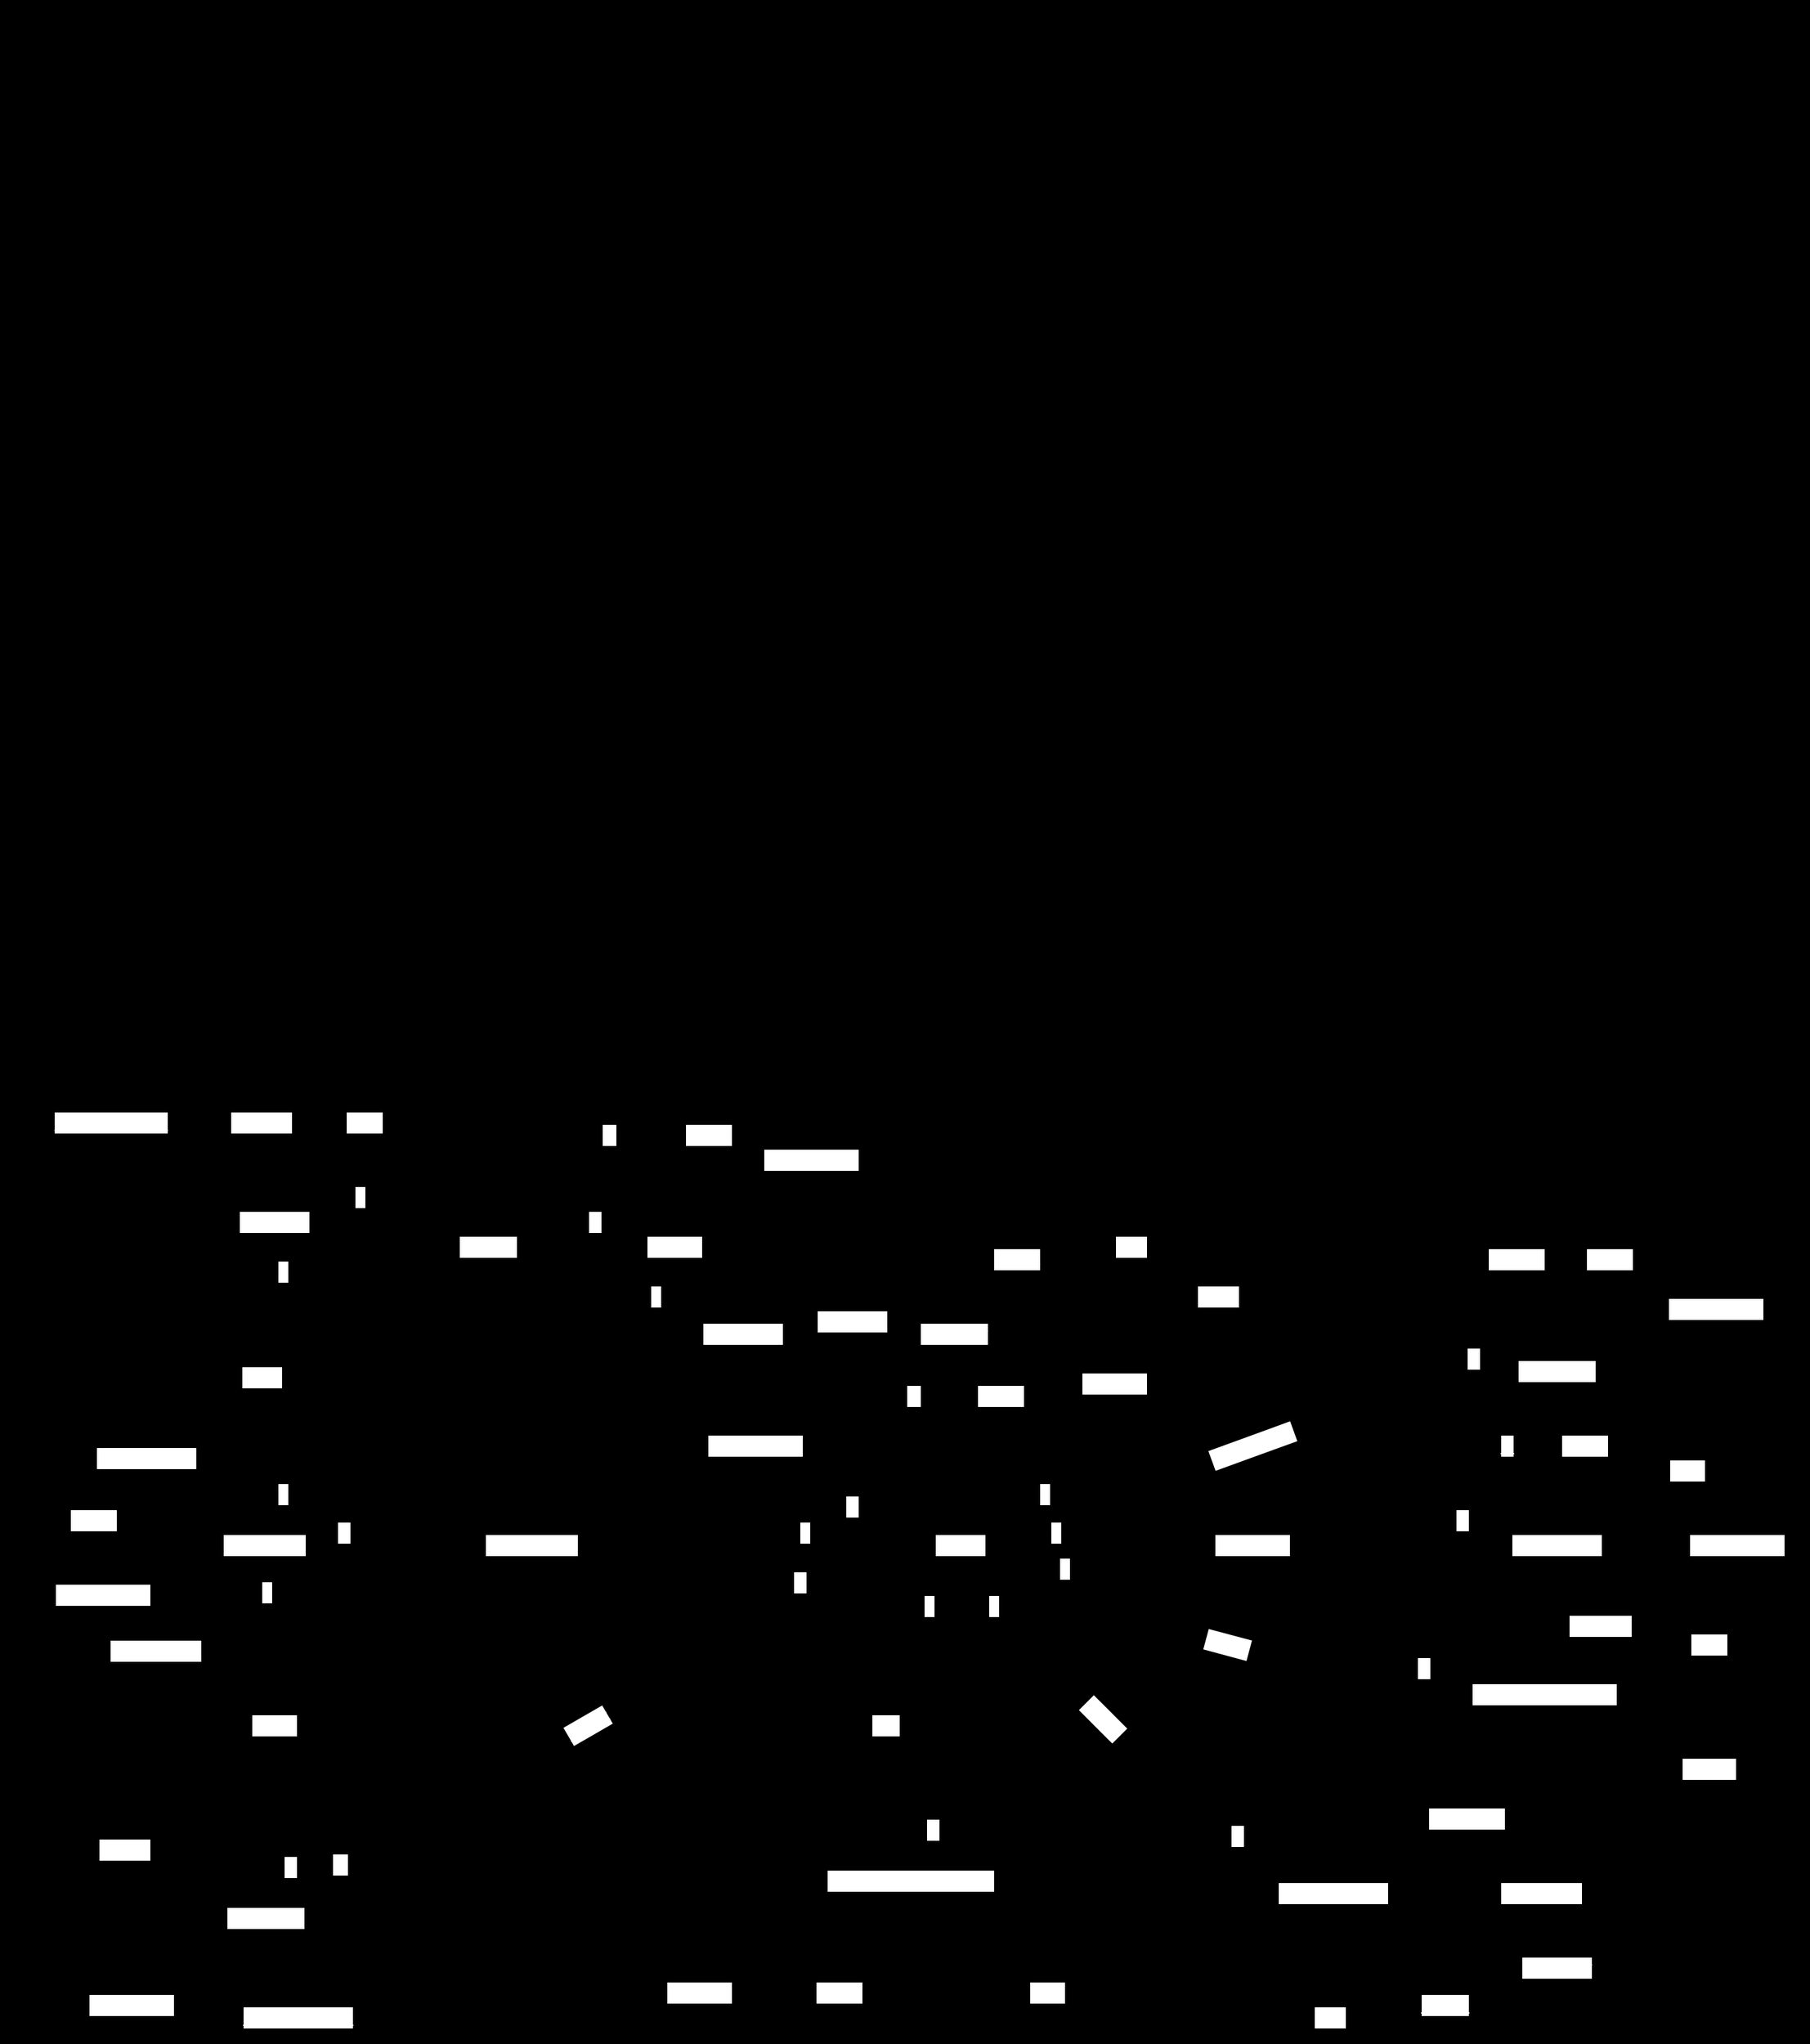 <mxfile version="26.2.14">
  <diagram id="R2lEEEUBdFMjLlhIrx00" name="Page-1">
    <mxGraphModel dx="2529" dy="2576" grid="1" gridSize="10" guides="1" tooltips="1" connect="1" arrows="1" fold="1" page="1" pageScale="1" pageWidth="1100" pageHeight="850" background="light-dark(#000000,#FFFFFF)" math="0" shadow="0" extFonts="Permanent Marker^https://fonts.googleapis.com/css?family=Permanent+Marker">
      <root>
        <mxCell id="0" />
        <mxCell id="1" parent="0" />
        <mxCell id="QeXP5KTg3SGVcVjhPOvT-15" value="STUDENT" style="whiteSpace=wrap;html=1;align=center;strokeColor=light-dark(#000000,#000000);verticalAlign=middle;fontFamily=Helvetica;fontSize=14;fontColor=#ffffff;labelBackgroundColor=light-dark(#FFFFFF,#FFFFFF);fillColor=light-dark(#000000,#FFFFFF);labelBorderColor=none;fontStyle=1;" parent="1" vertex="1">
          <mxGeometry x="60" y="340" width="100" height="40" as="geometry" />
        </mxCell>
        <mxCell id="QeXP5KTg3SGVcVjhPOvT-22" value="" style="edgeStyle=orthogonalEdgeStyle;rounded=0;orthogonalLoop=1;jettySize=auto;html=1;fontFamily=Helvetica;fontSize=14;fontColor=#ffffff;labelBackgroundColor=light-dark(#FFFFFF,#FFFFFF);" parent="1" source="QeXP5KTg3SGVcVjhPOvT-14" edge="1">
          <mxGeometry relative="1" as="geometry">
            <mxPoint x="544.64" y="321.87" as="targetPoint" />
          </mxGeometry>
        </mxCell>
        <mxCell id="QeXP5KTg3SGVcVjhPOvT-17" value="Assigned to" style="shape=rhombus;perimeter=rhombusPerimeter;whiteSpace=wrap;html=1;align=center;strokeColor=light-dark(#000000,#000000);verticalAlign=middle;fontFamily=Helvetica;fontSize=14;fontColor=#ffffff;labelBackgroundColor=light-dark(#FFFFFF,#FFFFFF);fillColor=light-dark(#000000,#FFFFFF);rotation=0;" parent="1" vertex="1">
          <mxGeometry x="260" y="330" width="130" height="60" as="geometry" />
        </mxCell>
        <mxCell id="QeXP5KTg3SGVcVjhPOvT-23" value="" style="endArrow=none;html=1;rounded=0;fontFamily=Helvetica;fontSize=14;fontColor=#ffffff;labelBackgroundColor=light-dark(#FFFFFF,#FFFFFF);exitX=1;exitY=0.5;exitDx=0;exitDy=0;entryX=0;entryY=0.5;entryDx=0;entryDy=0;strokeColor=light-dark(#000000,#000000);" parent="1" source="QeXP5KTg3SGVcVjhPOvT-17" target="QeXP5KTg3SGVcVjhPOvT-14" edge="1">
          <mxGeometry relative="1" as="geometry">
            <mxPoint x="360" y="440" as="sourcePoint" />
            <mxPoint x="520" y="440" as="targetPoint" />
          </mxGeometry>
        </mxCell>
        <mxCell id="QeXP5KTg3SGVcVjhPOvT-24" value="1" style="resizable=0;html=1;whiteSpace=wrap;align=right;verticalAlign=bottom;strokeColor=light-dark(#000000,#000000);fontFamily=Helvetica;fontSize=14;fontColor=#ffffff;labelBackgroundColor=light-dark(#FFFFFF,#FFFFFF);fillColor=light-dark(#000000,#FFFFFF);" parent="QeXP5KTg3SGVcVjhPOvT-23" connectable="0" vertex="1">
          <mxGeometry x="1" relative="1" as="geometry">
            <mxPoint x="-70" as="offset" />
          </mxGeometry>
        </mxCell>
        <mxCell id="QeXP5KTg3SGVcVjhPOvT-26" value="" style="endArrow=none;html=1;rounded=0;fontFamily=Helvetica;fontSize=14;fontColor=#ffffff;labelBackgroundColor=light-dark(#FFFFFF,#FFFFFF);entryX=1;entryY=0.5;entryDx=0;entryDy=0;exitX=0;exitY=0.5;exitDx=0;exitDy=0;strokeColor=light-dark(#000000,#000000);" parent="1" source="QeXP5KTg3SGVcVjhPOvT-17" target="QeXP5KTg3SGVcVjhPOvT-15" edge="1">
          <mxGeometry relative="1" as="geometry">
            <mxPoint x="360" y="440" as="sourcePoint" />
            <mxPoint x="520" y="440" as="targetPoint" />
          </mxGeometry>
        </mxCell>
        <mxCell id="QeXP5KTg3SGVcVjhPOvT-27" value="N" style="resizable=0;html=1;whiteSpace=wrap;align=right;verticalAlign=bottom;strokeColor=light-dark(#000000,#000000);fontFamily=Helvetica;fontSize=14;fontColor=#ffffff;labelBackgroundColor=light-dark(#FFFFFF,#FFFFFF);fillColor=light-dark(#000000,#FFFFFF);" parent="QeXP5KTg3SGVcVjhPOvT-26" connectable="0" vertex="1">
          <mxGeometry x="1" relative="1" as="geometry">
            <mxPoint x="20" as="offset" />
          </mxGeometry>
        </mxCell>
        <mxCell id="QeXP5KTg3SGVcVjhPOvT-28" value="WARDEN" style="whiteSpace=wrap;html=1;align=center;strokeColor=light-dark(#000000,#000000);verticalAlign=middle;fontFamily=Helvetica;fontSize=14;fontColor=#ffffff;labelBackgroundColor=light-dark(#FFFFFF,#FFFFFF);fillColor=light-dark(#000000,#FFFFFF);" parent="1" vertex="1">
          <mxGeometry x="1100" y="200" width="100" height="40" as="geometry" />
        </mxCell>
        <mxCell id="QeXP5KTg3SGVcVjhPOvT-29" value="REPRESENTATIVES" style="whiteSpace=wrap;html=1;align=center;strokeColor=light-dark(#000000,#000000);verticalAlign=middle;fontFamily=Helvetica;fontSize=14;fontColor=#ffffff;labelBackgroundColor=light-dark(#FFFFFF,#FFFFFF);fillColor=light-dark(#000000,#FFFFFF);" parent="1" vertex="1">
          <mxGeometry x="550" y="610" width="160" height="40" as="geometry" />
        </mxCell>
        <mxCell id="QeXP5KTg3SGVcVjhPOvT-30" value="WORKERS" style="whiteSpace=wrap;html=1;align=center;strokeColor=light-dark(#000000,#000000);verticalAlign=middle;fontFamily=Helvetica;fontSize=14;fontColor=#ffffff;labelBackgroundColor=light-dark(#FFFFFF,#FFFFFF);fillColor=light-dark(#000000,#FFFFFF);" parent="1" vertex="1">
          <mxGeometry x="1100" y="340" width="100" height="40" as="geometry" />
        </mxCell>
        <mxCell id="QeXP5KTg3SGVcVjhPOvT-33" value="Vendor" style="whiteSpace=wrap;html=1;align=center;strokeColor=light-dark(#000000,#000000);verticalAlign=middle;fontFamily=Helvetica;fontSize=14;fontColor=#ffffff;labelBackgroundColor=light-dark(#FFFFFF,#FFFFFF);fillColor=light-dark(#000000,#FFFFFF);" parent="1" vertex="1">
          <mxGeometry x="390" y="100" width="100" height="40" as="geometry" />
        </mxCell>
        <mxCell id="QeXP5KTg3SGVcVjhPOvT-34" style="edgeStyle=none;shape=connector;rounded=0;orthogonalLoop=1;jettySize=auto;html=1;exitX=0.25;exitY=1;exitDx=0;exitDy=0;strokeColor=light-dark(#000000,#000000);align=center;verticalAlign=middle;fontFamily=Helvetica;fontSize=14;fontColor=#ffffff;labelBackgroundColor=light-dark(#FFFFFF,#FFFFFF);endArrow=none;" parent="1" source="QeXP5KTg3SGVcVjhPOvT-33" target="QeXP5KTg3SGVcVjhPOvT-33" edge="1">
          <mxGeometry relative="1" as="geometry" />
        </mxCell>
        <mxCell id="4PwPoWEMqAy4mN4PP2mZ-1" value="" style="rounded=0;whiteSpace=wrap;html=1;strokeColor=light-dark(#000000,#000000);fillColor=none;strokeWidth=5;" parent="1" vertex="1">
          <mxGeometry x="-100" y="-880" width="1450" height="820" as="geometry" />
        </mxCell>
        <mxCell id="4PwPoWEMqAy4mN4PP2mZ-7" value="Works for" style="shape=rhombus;perimeter=rhombusPerimeter;whiteSpace=wrap;html=1;align=center;strokeColor=light-dark(#000000,#000000);verticalAlign=middle;fontFamily=Helvetica;fontSize=14;fontColor=#ffffff;labelBackgroundColor=light-dark(#FFFFFF,#FFFFFF);fillColor=light-dark(#000000,#FFFFFF);rotation=0;" parent="1" vertex="1">
          <mxGeometry x="850" y="330" width="110" height="60" as="geometry" />
        </mxCell>
        <mxCell id="4PwPoWEMqAy4mN4PP2mZ-8" value="issue tendor" style="shape=rhombus;perimeter=rhombusPerimeter;whiteSpace=wrap;html=1;align=center;strokeColor=light-dark(#000000,#000000);verticalAlign=middle;fontFamily=Helvetica;fontSize=14;fontColor=#ffffff;labelBackgroundColor=light-dark(#FFFFFF,#FFFFFF);fillColor=light-dark(#000000,#FFFFFF);rotation=0;" parent="1" vertex="1">
          <mxGeometry x="440" y="240" width="130" height="80" as="geometry" />
        </mxCell>
        <mxCell id="4PwPoWEMqAy4mN4PP2mZ-9" value="Supervises" style="shape=rhombus;perimeter=rhombusPerimeter;whiteSpace=wrap;html=1;align=center;strokeColor=light-dark(#000000,#000000);verticalAlign=middle;fontFamily=Helvetica;fontSize=14;fontColor=#ffffff;labelBackgroundColor=light-dark(#FFFFFF,#FFFFFF);fillColor=light-dark(#000000,#FFFFFF);rotation=340;" parent="1" vertex="1">
          <mxGeometry x="840" y="250" width="130" height="60" as="geometry" />
        </mxCell>
        <mxCell id="4PwPoWEMqAy4mN4PP2mZ-14" value="has" style="shape=rhombus;perimeter=rhombusPerimeter;whiteSpace=wrap;html=1;align=center;strokeColor=light-dark(#000000,#000000);verticalAlign=middle;fontFamily=Helvetica;fontSize=14;fontColor=#ffffff;labelBackgroundColor=light-dark(#FFFFFF,#FFFFFF);fillColor=light-dark(#000000,#FFFFFF);rotation=0;direction=south;" parent="1" vertex="1">
          <mxGeometry x="580" y="465" width="60" height="80" as="geometry" />
        </mxCell>
        <mxCell id="4PwPoWEMqAy4mN4PP2mZ-17" value="SPECIAL DINNER" style="shape=ext;margin=3;double=1;whiteSpace=wrap;html=1;align=center;fontFamily=Helvetica;fontSize=14;fontColor=#ffffff;labelBackgroundColor=light-dark(#FFFFFF,#FFFFFF);strokeColor=light-dark(#000000,#000000);verticalAlign=middle;fillColor=light-dark(#000000,#FFFFFF);" parent="1" vertex="1">
          <mxGeometry x="1060" y="460" width="160" height="40" as="geometry" />
        </mxCell>
        <mxCell id="4PwPoWEMqAy4mN4PP2mZ-18" value="" style="edgeStyle=orthogonalEdgeStyle;rounded=0;orthogonalLoop=1;jettySize=auto;html=1;fontFamily=Helvetica;fontSize=14;fontColor=#ffffff;labelBackgroundColor=light-dark(#FFFFFF,#FFFFFF);strokeColor=none;shape=link;" parent="1" source="QeXP5KTg3SGVcVjhPOvT-17" target="QeXP5KTg3SGVcVjhPOvT-14" edge="1">
          <mxGeometry relative="1" as="geometry">
            <mxPoint x="544.64" y="321.87" as="targetPoint" />
            <mxPoint x="370" y="360" as="sourcePoint" />
          </mxGeometry>
        </mxCell>
        <mxCell id="QeXP5KTg3SGVcVjhPOvT-14" value="&lt;font style=&quot;&quot;&gt;MESS&lt;/font&gt;" style="whiteSpace=wrap;html=1;align=center;labelBackgroundColor=light-dark(#FFFFFF,#FFFFFF);fillColor=light-dark(#000000,#FFFFFF);fontColor=light-dark(#FFFFFF,#000000);strokeColor=light-dark(#000000,#000000);fontSize=14;textShadow=0;" parent="1" vertex="1">
          <mxGeometry x="620" y="340" width="100" height="40" as="geometry" />
        </mxCell>
        <mxCell id="4PwPoWEMqAy4mN4PP2mZ-21" value="" style="endArrow=none;html=1;rounded=0;fontFamily=Helvetica;fontSize=14;fontColor=#ffffff;labelBackgroundColor=light-dark(#FFFFFF,#FFFFFF);entryX=1;entryY=0.5;entryDx=0;entryDy=0;exitX=0;exitY=0.5;exitDx=0;exitDy=0;strokeColor=light-dark(#000000,#000000);" parent="1" source="4PwPoWEMqAy4mN4PP2mZ-7" target="QeXP5KTg3SGVcVjhPOvT-14" edge="1">
          <mxGeometry relative="1" as="geometry">
            <mxPoint x="660" y="410" as="sourcePoint" />
            <mxPoint x="580" y="410" as="targetPoint" />
          </mxGeometry>
        </mxCell>
        <mxCell id="4PwPoWEMqAy4mN4PP2mZ-22" value="1" style="resizable=0;html=1;whiteSpace=wrap;align=right;verticalAlign=bottom;strokeColor=light-dark(#000000,#000000);fontFamily=Helvetica;fontSize=14;fontColor=#ffffff;labelBackgroundColor=light-dark(#FFFFFF,#FFFFFF);fillColor=light-dark(#000000,#FFFFFF);" parent="4PwPoWEMqAy4mN4PP2mZ-21" connectable="0" vertex="1">
          <mxGeometry x="1" relative="1" as="geometry">
            <mxPoint x="32" as="offset" />
          </mxGeometry>
        </mxCell>
        <mxCell id="4PwPoWEMqAy4mN4PP2mZ-23" value="" style="endArrow=none;html=1;rounded=0;fontFamily=Helvetica;fontSize=14;fontColor=#ffffff;labelBackgroundColor=light-dark(#FFFFFF,#FFFFFF);entryX=1;entryY=0.5;entryDx=0;entryDy=0;exitX=0;exitY=0.5;exitDx=0;exitDy=0;strokeColor=light-dark(#000000,#000000);" parent="1" source="QeXP5KTg3SGVcVjhPOvT-30" target="4PwPoWEMqAy4mN4PP2mZ-7" edge="1">
          <mxGeometry relative="1" as="geometry">
            <mxPoint x="260" y="380" as="sourcePoint" />
            <mxPoint x="180" y="380" as="targetPoint" />
          </mxGeometry>
        </mxCell>
        <mxCell id="4PwPoWEMqAy4mN4PP2mZ-24" value="N" style="resizable=0;html=1;whiteSpace=wrap;align=right;verticalAlign=bottom;strokeColor=light-dark(#000000,#000000);fontFamily=Helvetica;fontSize=14;fontColor=#ffffff;labelBackgroundColor=light-dark(#FFFFFF,#FFFFFF);fillColor=light-dark(#000000,#FFFFFF);" parent="4PwPoWEMqAy4mN4PP2mZ-23" connectable="0" vertex="1">
          <mxGeometry x="1" relative="1" as="geometry">
            <mxPoint x="120" y="-10" as="offset" />
          </mxGeometry>
        </mxCell>
        <mxCell id="4PwPoWEMqAy4mN4PP2mZ-25" style="edgeStyle=orthogonalEdgeStyle;shape=link;rounded=0;orthogonalLoop=1;jettySize=auto;html=1;exitX=0.5;exitY=1;exitDx=0;exitDy=0;align=center;verticalAlign=middle;fontFamily=Helvetica;fontSize=14;fontColor=#ffffff;labelBackgroundColor=light-dark(#FFFFFF,#FFFFFF);endArrow=classic;" parent="1" source="QeXP5KTg3SGVcVjhPOvT-33" target="QeXP5KTg3SGVcVjhPOvT-33" edge="1">
          <mxGeometry relative="1" as="geometry" />
        </mxCell>
        <mxCell id="4PwPoWEMqAy4mN4PP2mZ-28" value="" style="endArrow=none;html=1;rounded=0;fontFamily=Helvetica;fontSize=14;fontColor=#ffffff;labelBackgroundColor=light-dark(#FFFFFF,#FFFFFF);exitX=0;exitY=0.5;exitDx=0;exitDy=0;strokeColor=light-dark(#000000,#000000);entryX=0.75;entryY=1;entryDx=0;entryDy=0;" parent="1" source="mef58CMw31DaKBu1uZpw-34" target="QeXP5KTg3SGVcVjhPOvT-14" edge="1">
          <mxGeometry relative="1" as="geometry">
            <mxPoint x="769.925" y="471.33" as="sourcePoint" />
            <mxPoint x="680" y="390" as="targetPoint" />
          </mxGeometry>
        </mxCell>
        <mxCell id="4PwPoWEMqAy4mN4PP2mZ-29" value="1" style="resizable=0;html=1;whiteSpace=wrap;align=right;verticalAlign=bottom;strokeColor=light-dark(#000000,#000000);fontFamily=Helvetica;fontSize=14;fontColor=#ffffff;labelBackgroundColor=light-dark(#FFFFFF,#FFFFFF);fillColor=light-dark(#000000,#FFFFFF);" parent="4PwPoWEMqAy4mN4PP2mZ-28" connectable="0" vertex="1">
          <mxGeometry x="1" relative="1" as="geometry">
            <mxPoint x="8" y="40" as="offset" />
          </mxGeometry>
        </mxCell>
        <mxCell id="4PwPoWEMqAy4mN4PP2mZ-30" value="" style="endArrow=none;html=1;rounded=0;fontFamily=Helvetica;fontSize=14;fontColor=#ffffff;labelBackgroundColor=light-dark(#FFFFFF,#FFFFFF);entryX=0;entryY=0.5;entryDx=0;entryDy=0;exitX=1;exitY=0.5;exitDx=0;exitDy=0;strokeColor=light-dark(#000000,#000000);" parent="1" source="mef58CMw31DaKBu1uZpw-23" target="4PwPoWEMqAy4mN4PP2mZ-17" edge="1">
          <mxGeometry relative="1" as="geometry">
            <mxPoint x="928.637" y="450.353" as="sourcePoint" />
            <mxPoint x="620" y="390" as="targetPoint" />
          </mxGeometry>
        </mxCell>
        <mxCell id="4PwPoWEMqAy4mN4PP2mZ-31" value="N" style="resizable=0;html=1;whiteSpace=wrap;align=right;verticalAlign=bottom;strokeColor=light-dark(#000000,#000000);fontFamily=Helvetica;fontSize=14;fontColor=#ffffff;labelBackgroundColor=light-dark(#FFFFFF,#FFFFFF);fillColor=light-dark(#000000,#FFFFFF);" parent="4PwPoWEMqAy4mN4PP2mZ-30" connectable="0" vertex="1">
          <mxGeometry x="1" relative="1" as="geometry">
            <mxPoint x="-10" y="-10" as="offset" />
          </mxGeometry>
        </mxCell>
        <mxCell id="4PwPoWEMqAy4mN4PP2mZ-32" value="" style="endArrow=none;html=1;rounded=0;fontFamily=Helvetica;fontSize=14;fontColor=#ffffff;labelBackgroundColor=light-dark(#FFFFFF,#FFFFFF);entryX=1;entryY=1;entryDx=0;entryDy=0;exitX=0;exitY=0.5;exitDx=0;exitDy=0;strokeColor=light-dark(#000000,#000000);" parent="1" source="mef58CMw31DaKBu1uZpw-23" target="QeXP5KTg3SGVcVjhPOvT-14" edge="1">
          <mxGeometry relative="1" as="geometry">
            <mxPoint x="851.363" y="429.647" as="sourcePoint" />
            <mxPoint x="630" y="400" as="targetPoint" />
          </mxGeometry>
        </mxCell>
        <mxCell id="4PwPoWEMqAy4mN4PP2mZ-33" value="1" style="resizable=0;html=1;whiteSpace=wrap;align=right;verticalAlign=bottom;strokeColor=light-dark(#000000,#000000);fontFamily=Helvetica;fontSize=14;fontColor=#ffffff;labelBackgroundColor=light-dark(#FFFFFF,#FFFFFF);fillColor=light-dark(#000000,#FFFFFF);" parent="4PwPoWEMqAy4mN4PP2mZ-32" connectable="0" vertex="1">
          <mxGeometry x="1" relative="1" as="geometry">
            <mxPoint x="40" y="10" as="offset" />
          </mxGeometry>
        </mxCell>
        <mxCell id="4PwPoWEMqAy4mN4PP2mZ-34" value="" style="endArrow=none;html=1;rounded=0;fontFamily=Helvetica;fontSize=14;fontColor=#ffffff;labelBackgroundColor=light-dark(#FFFFFF,#FFFFFF);entryX=0.5;entryY=0;entryDx=0;entryDy=0;exitX=1;exitY=0.5;exitDx=0;exitDy=0;strokeColor=light-dark(#000000,#000000);" parent="1" source="4PwPoWEMqAy4mN4PP2mZ-14" target="QeXP5KTg3SGVcVjhPOvT-29" edge="1">
          <mxGeometry relative="1" as="geometry">
            <mxPoint x="770" y="410" as="sourcePoint" />
            <mxPoint x="640" y="410" as="targetPoint" />
          </mxGeometry>
        </mxCell>
        <mxCell id="4PwPoWEMqAy4mN4PP2mZ-35" value="N" style="resizable=0;html=1;whiteSpace=wrap;align=right;verticalAlign=bottom;strokeColor=light-dark(#000000,#000000);fontFamily=Helvetica;fontSize=14;fontColor=#ffffff;labelBackgroundColor=light-dark(#FFFFFF,#FFFFFF);fillColor=light-dark(#000000,#FFFFFF);" parent="4PwPoWEMqAy4mN4PP2mZ-34" connectable="0" vertex="1">
          <mxGeometry x="1" relative="1" as="geometry">
            <mxPoint x="25" y="-10" as="offset" />
          </mxGeometry>
        </mxCell>
        <mxCell id="4PwPoWEMqAy4mN4PP2mZ-36" value="" style="endArrow=none;html=1;rounded=0;fontFamily=Helvetica;fontSize=14;fontColor=#ffffff;labelBackgroundColor=light-dark(#FFFFFF,#FFFFFF);entryX=0.25;entryY=1;entryDx=0;entryDy=0;strokeColor=light-dark(#000000,#000000);exitX=0;exitY=0.5;exitDx=0;exitDy=0;" parent="1" source="4PwPoWEMqAy4mN4PP2mZ-14" target="QeXP5KTg3SGVcVjhPOvT-14" edge="1">
          <mxGeometry relative="1" as="geometry">
            <mxPoint x="610" y="470" as="sourcePoint" />
            <mxPoint x="650" y="420" as="targetPoint" />
          </mxGeometry>
        </mxCell>
        <mxCell id="4PwPoWEMqAy4mN4PP2mZ-37" value="1" style="resizable=0;html=1;whiteSpace=wrap;align=right;verticalAlign=bottom;strokeColor=light-dark(#000000,#000000);fontFamily=Helvetica;fontSize=14;fontColor=#ffffff;labelBackgroundColor=light-dark(#FFFFFF,#FFFFFF);fillColor=light-dark(#000000,#FFFFFF);" parent="4PwPoWEMqAy4mN4PP2mZ-36" connectable="0" vertex="1">
          <mxGeometry x="1" relative="1" as="geometry">
            <mxPoint x="5" y="40" as="offset" />
          </mxGeometry>
        </mxCell>
        <mxCell id="4PwPoWEMqAy4mN4PP2mZ-42" value="" style="endArrow=none;html=1;rounded=0;fontFamily=Helvetica;fontSize=14;fontColor=#ffffff;labelBackgroundColor=light-dark(#FFFFFF,#FFFFFF);entryX=0;entryY=0;entryDx=0;entryDy=0;exitX=1;exitY=0.5;exitDx=0;exitDy=0;strokeColor=light-dark(#000000,#000000);" parent="1" source="4PwPoWEMqAy4mN4PP2mZ-8" target="QeXP5KTg3SGVcVjhPOvT-14" edge="1">
          <mxGeometry relative="1" as="geometry">
            <mxPoint x="730" y="370" as="sourcePoint" />
            <mxPoint x="600" y="370" as="targetPoint" />
          </mxGeometry>
        </mxCell>
        <mxCell id="4PwPoWEMqAy4mN4PP2mZ-43" value="N" style="resizable=0;html=1;whiteSpace=wrap;align=right;verticalAlign=bottom;strokeColor=light-dark(#000000,#000000);fontFamily=Helvetica;fontSize=14;fontColor=#ffffff;labelBackgroundColor=light-dark(#FFFFFF,#FFFFFF);fillColor=light-dark(#000000,#FFFFFF);" parent="4PwPoWEMqAy4mN4PP2mZ-42" connectable="0" vertex="1">
          <mxGeometry x="1" relative="1" as="geometry">
            <mxPoint x="-30" as="offset" />
          </mxGeometry>
        </mxCell>
        <mxCell id="4PwPoWEMqAy4mN4PP2mZ-44" value="" style="endArrow=none;html=1;rounded=0;fontFamily=Helvetica;fontSize=14;fontColor=#ffffff;labelBackgroundColor=light-dark(#FFFFFF,#FFFFFF);entryX=0.5;entryY=1;entryDx=0;entryDy=0;exitX=0;exitY=0.5;exitDx=0;exitDy=0;strokeColor=light-dark(#000000,#000000);" parent="1" source="4PwPoWEMqAy4mN4PP2mZ-8" target="QeXP5KTg3SGVcVjhPOvT-33" edge="1">
          <mxGeometry relative="1" as="geometry">
            <mxPoint x="740" y="380" as="sourcePoint" />
            <mxPoint x="610" y="380" as="targetPoint" />
          </mxGeometry>
        </mxCell>
        <mxCell id="4PwPoWEMqAy4mN4PP2mZ-45" value="1" style="resizable=0;html=1;whiteSpace=wrap;align=right;verticalAlign=bottom;strokeColor=light-dark(#000000,#000000);fontFamily=Helvetica;fontSize=14;fontColor=#ffffff;labelBackgroundColor=light-dark(#FFFFFF,#FFFFFF);fillColor=light-dark(#000000,#FFFFFF);" parent="4PwPoWEMqAy4mN4PP2mZ-44" connectable="0" vertex="1">
          <mxGeometry x="1" relative="1" as="geometry">
            <mxPoint x="-10" y="30" as="offset" />
          </mxGeometry>
        </mxCell>
        <mxCell id="4PwPoWEMqAy4mN4PP2mZ-47" value="" style="endArrow=none;html=1;rounded=0;fontFamily=Helvetica;fontSize=14;fontColor=#ffffff;labelBackgroundColor=light-dark(#FFFFFF,#FFFFFF);entryX=0.622;entryY=0.967;entryDx=0;entryDy=0;exitX=0;exitY=0.5;exitDx=0;exitDy=0;strokeColor=light-dark(#000000,#000000);entryPerimeter=0;" parent="1" source="mef58CMw31DaKBu1uZpw-28" target="QeXP5KTg3SGVcVjhPOvT-15" edge="1">
          <mxGeometry relative="1" as="geometry">
            <mxPoint x="121.88" y="455" as="sourcePoint" />
            <mxPoint x="620" y="390" as="targetPoint" />
          </mxGeometry>
        </mxCell>
        <mxCell id="4PwPoWEMqAy4mN4PP2mZ-48" value="1" style="resizable=0;html=1;whiteSpace=wrap;align=right;verticalAlign=bottom;strokeColor=light-dark(#000000,#000000);fontFamily=Helvetica;fontSize=14;fontColor=#ffffff;labelBackgroundColor=light-dark(#FFFFFF,#FFFFFF);fillColor=light-dark(#000000,#FFFFFF);" parent="4PwPoWEMqAy4mN4PP2mZ-47" connectable="0" vertex="1">
          <mxGeometry x="1" relative="1" as="geometry">
            <mxPoint x="-5" y="30" as="offset" />
          </mxGeometry>
        </mxCell>
        <mxCell id="4PwPoWEMqAy4mN4PP2mZ-49" value="" style="endArrow=none;html=1;rounded=0;fontFamily=Helvetica;fontSize=14;fontColor=#ffffff;labelBackgroundColor=light-dark(#FFFFFF,#FFFFFF);entryX=0;entryY=0.25;entryDx=0;entryDy=0;strokeColor=light-dark(#000000,#000000);exitX=1;exitY=0.5;exitDx=0;exitDy=0;" parent="1" source="mef58CMw31DaKBu1uZpw-34" target="mef58CMw31DaKBu1uZpw-10" edge="1">
          <mxGeometry relative="1" as="geometry">
            <mxPoint x="810.075" y="528.67" as="sourcePoint" />
            <mxPoint x="1090" y="670" as="targetPoint" />
          </mxGeometry>
        </mxCell>
        <mxCell id="4PwPoWEMqAy4mN4PP2mZ-50" value="N" style="resizable=0;html=1;whiteSpace=wrap;align=right;verticalAlign=bottom;strokeColor=light-dark(#000000,#000000);fontFamily=Helvetica;fontSize=14;fontColor=#ffffff;labelBackgroundColor=light-dark(#FFFFFF,#FFFFFF);fillColor=light-dark(#000000,#FFFFFF);" parent="4PwPoWEMqAy4mN4PP2mZ-49" connectable="0" vertex="1">
          <mxGeometry x="1" relative="1" as="geometry">
            <mxPoint y="-25" as="offset" />
          </mxGeometry>
        </mxCell>
        <mxCell id="4PwPoWEMqAy4mN4PP2mZ-57" value="" style="endArrow=none;html=1;rounded=0;fontFamily=Helvetica;fontSize=14;fontColor=#ffffff;labelBackgroundColor=light-dark(#FFFFFF,#FFFFFF);entryX=0;entryY=1;entryDx=0;entryDy=0;strokeColor=light-dark(#000000,#000000);exitX=1;exitY=0.5;exitDx=0;exitDy=0;" parent="1" source="mef58CMw31DaKBu1uZpw-29" target="QeXP5KTg3SGVcVjhPOvT-14" edge="1">
          <mxGeometry relative="1" as="geometry">
            <mxPoint x="480" y="470" as="sourcePoint" />
            <mxPoint x="670" y="440" as="targetPoint" />
          </mxGeometry>
        </mxCell>
        <mxCell id="4PwPoWEMqAy4mN4PP2mZ-58" value="N" style="resizable=0;html=1;whiteSpace=wrap;align=right;verticalAlign=bottom;strokeColor=light-dark(#000000,#000000);fontFamily=Helvetica;fontSize=14;fontColor=#ffffff;labelBackgroundColor=light-dark(#FFFFFF,#FFFFFF);fillColor=light-dark(#000000,#FFFFFF);" parent="4PwPoWEMqAy4mN4PP2mZ-57" connectable="0" vertex="1">
          <mxGeometry x="1" relative="1" as="geometry">
            <mxPoint x="-72" y="20" as="offset" />
          </mxGeometry>
        </mxCell>
        <mxCell id="4PwPoWEMqAy4mN4PP2mZ-59" value="" style="endArrow=none;html=1;rounded=0;fontFamily=Helvetica;fontSize=14;fontColor=#ffffff;labelBackgroundColor=light-dark(#FFFFFF,#FFFFFF);entryX=0;entryY=0.5;entryDx=0;entryDy=0;exitX=1;exitY=0.5;exitDx=0;exitDy=0;strokeColor=light-dark(#000000,#000000);" parent="1" source="4PwPoWEMqAy4mN4PP2mZ-9" target="QeXP5KTg3SGVcVjhPOvT-28" edge="1">
          <mxGeometry relative="1" as="geometry">
            <mxPoint x="810" y="450" as="sourcePoint" />
            <mxPoint x="680" y="450" as="targetPoint" />
          </mxGeometry>
        </mxCell>
        <mxCell id="4PwPoWEMqAy4mN4PP2mZ-60" value="N" style="resizable=0;html=1;whiteSpace=wrap;align=right;verticalAlign=bottom;strokeColor=light-dark(#000000,#000000);fontFamily=Helvetica;fontSize=14;fontColor=#ffffff;labelBackgroundColor=light-dark(#FFFFFF,#FFFFFF);fillColor=light-dark(#000000,#FFFFFF);" parent="4PwPoWEMqAy4mN4PP2mZ-59" connectable="0" vertex="1">
          <mxGeometry x="1" relative="1" as="geometry">
            <mxPoint x="-10" as="offset" />
          </mxGeometry>
        </mxCell>
        <mxCell id="4PwPoWEMqAy4mN4PP2mZ-61" value="" style="endArrow=none;html=1;rounded=0;fontFamily=Helvetica;fontSize=14;fontColor=#ffffff;labelBackgroundColor=light-dark(#FFFFFF,#FFFFFF);entryX=1;entryY=0;entryDx=0;entryDy=0;exitX=0;exitY=0.5;exitDx=0;exitDy=0;strokeColor=light-dark(#000000,#000000);" parent="1" source="4PwPoWEMqAy4mN4PP2mZ-9" target="QeXP5KTg3SGVcVjhPOvT-14" edge="1">
          <mxGeometry relative="1" as="geometry">
            <mxPoint x="820" y="460" as="sourcePoint" />
            <mxPoint x="690" y="460" as="targetPoint" />
          </mxGeometry>
        </mxCell>
        <mxCell id="4PwPoWEMqAy4mN4PP2mZ-62" value="1" style="resizable=0;html=1;whiteSpace=wrap;align=right;verticalAlign=bottom;strokeColor=light-dark(#000000,#000000);fontFamily=Helvetica;fontSize=14;fontColor=#ffffff;labelBackgroundColor=light-dark(#FFFFFF,#FFFFFF);fillColor=light-dark(#000000,#FFFFFF);" parent="4PwPoWEMqAy4mN4PP2mZ-61" connectable="0" vertex="1">
          <mxGeometry x="1" relative="1" as="geometry">
            <mxPoint x="23" y="-10" as="offset" />
          </mxGeometry>
        </mxCell>
        <mxCell id="4PwPoWEMqAy4mN4PP2mZ-65" value="" style="endArrow=none;html=1;rounded=0;fontFamily=Helvetica;fontSize=14;fontColor=#ffffff;labelBackgroundColor=light-dark(#FFFFFF,#FFFFFF);entryX=0.5;entryY=1;entryDx=0;entryDy=0;strokeColor=light-dark(#000000,#000000);exitX=0;exitY=0.5;exitDx=0;exitDy=0;" parent="1" source="mef58CMw31DaKBu1uZpw-19" edge="1">
          <mxGeometry relative="1" as="geometry">
            <mxPoint x="110.005" y="184.375" as="sourcePoint" />
            <mxPoint x="110" y="120" as="targetPoint" />
          </mxGeometry>
        </mxCell>
        <mxCell id="4PwPoWEMqAy4mN4PP2mZ-66" value="1" style="resizable=0;html=1;whiteSpace=wrap;align=right;verticalAlign=bottom;strokeColor=light-dark(#000000,#000000);fontFamily=Helvetica;fontSize=14;fontColor=#ffffff;labelBackgroundColor=light-dark(#FFFFFF,#FFFFFF);fillColor=light-dark(#000000,#FFFFFF);" parent="4PwPoWEMqAy4mN4PP2mZ-65" connectable="0" vertex="1">
          <mxGeometry x="1" relative="1" as="geometry">
            <mxPoint x="21" y="30" as="offset" />
          </mxGeometry>
        </mxCell>
        <mxCell id="4PwPoWEMqAy4mN4PP2mZ-67" value="" style="endArrow=none;html=1;rounded=0;fontFamily=Helvetica;fontSize=14;fontColor=#ffffff;labelBackgroundColor=light-dark(#FFFFFF,#FFFFFF);entryX=0;entryY=0.5;entryDx=0;entryDy=0;exitX=1;exitY=0.5;exitDx=0;exitDy=0;strokeColor=light-dark(#000000,#000000);" parent="1" source="mef58CMw31DaKBu1uZpw-22" target="QeXP5KTg3SGVcVjhPOvT-33" edge="1">
          <mxGeometry relative="1" as="geometry">
            <mxPoint x="340" y="120" as="sourcePoint" />
            <mxPoint x="720" y="490" as="targetPoint" />
          </mxGeometry>
        </mxCell>
        <mxCell id="4PwPoWEMqAy4mN4PP2mZ-68" value="N" style="resizable=0;html=1;whiteSpace=wrap;align=right;verticalAlign=bottom;strokeColor=light-dark(#000000,#000000);fontFamily=Helvetica;fontSize=14;fontColor=#ffffff;labelBackgroundColor=light-dark(#FFFFFF,#FFFFFF);fillColor=light-dark(#000000,#FFFFFF);" parent="4PwPoWEMqAy4mN4PP2mZ-67" connectable="0" vertex="1">
          <mxGeometry x="1" relative="1" as="geometry">
            <mxPoint x="-8" y="-10" as="offset" />
          </mxGeometry>
        </mxCell>
        <mxCell id="4PwPoWEMqAy4mN4PP2mZ-69" value="" style="endArrow=none;html=1;rounded=0;fontFamily=Helvetica;fontSize=14;fontColor=#ffffff;labelBackgroundColor=light-dark(#FFFFFF,#FFFFFF);entryX=1;entryY=0.5;entryDx=0;entryDy=0;exitX=0;exitY=0.5;exitDx=0;exitDy=0;strokeColor=light-dark(#000000,#000000);" parent="1" target="mef58CMw31DaKBu1uZpw-16" edge="1">
          <mxGeometry relative="1" as="geometry">
            <mxPoint x="250" y="120" as="sourcePoint" />
            <mxPoint x="200" y="100" as="targetPoint" />
          </mxGeometry>
        </mxCell>
        <mxCell id="4PwPoWEMqAy4mN4PP2mZ-70" value="1" style="resizable=0;html=1;whiteSpace=wrap;align=right;verticalAlign=bottom;strokeColor=light-dark(#000000,#000000);fontFamily=Helvetica;fontSize=14;fontColor=#ffffff;labelBackgroundColor=light-dark(#FFFFFF,#FFFFFF);fillColor=light-dark(#000000,#FFFFFF);" parent="4PwPoWEMqAy4mN4PP2mZ-69" connectable="0" vertex="1">
          <mxGeometry x="1" relative="1" as="geometry">
            <mxPoint x="20" y="-10" as="offset" />
          </mxGeometry>
        </mxCell>
        <mxCell id="4PwPoWEMqAy4mN4PP2mZ-72" value="Name" style="ellipse;whiteSpace=wrap;html=1;align=center;strokeColor=light-dark(#000000,#000000);verticalAlign=middle;fontFamily=Helvetica;fontSize=14;fontColor=#ffffff;labelBackgroundColor=light-dark(#FFFFFF,#FFFFFF);fillColor=light-dark(#000000,#FFFFFF);" parent="1" vertex="1">
          <mxGeometry x="-55" y="320" width="55" height="40" as="geometry" />
        </mxCell>
        <mxCell id="4PwPoWEMqAy4mN4PP2mZ-73" value="Roll_number" style="ellipse;whiteSpace=wrap;html=1;align=center;fontStyle=4;strokeColor=light-dark(#000000,#000000);verticalAlign=middle;fontFamily=Helvetica;fontSize=14;fontColor=#ffffff;labelBackgroundColor=light-dark(#FFFFFF,#FFFFFF);fillColor=light-dark(#000000,#FFFFFF);" parent="1" vertex="1">
          <mxGeometry x="-30" y="270" width="90" height="40" as="geometry" />
        </mxCell>
        <mxCell id="4PwPoWEMqAy4mN4PP2mZ-75" value="Department" style="ellipse;whiteSpace=wrap;html=1;align=center;strokeColor=light-dark(#000000,#000000);verticalAlign=middle;fontFamily=Helvetica;fontSize=14;fontColor=#ffffff;labelBackgroundColor=light-dark(#FFFFFF,#FFFFFF);fillColor=light-dark(#000000,#FFFFFF);" parent="1" vertex="1">
          <mxGeometry x="-30" y="425" width="105" height="40" as="geometry" />
        </mxCell>
        <mxCell id="4PwPoWEMqAy4mN4PP2mZ-79" value="Contact_no." style="ellipse;shape=doubleEllipse;margin=3;whiteSpace=wrap;html=1;align=center;strokeColor=light-dark(#000000,#000000);verticalAlign=middle;fontFamily=Helvetica;fontSize=14;fontColor=#ffffff;labelBackgroundColor=light-dark(#FFFFFF,#FFFFFF);fillColor=light-dark(#000000,#FFFFFF);" parent="1" vertex="1">
          <mxGeometry x="-70" y="380" width="100" height="40" as="geometry" />
        </mxCell>
        <mxCell id="4PwPoWEMqAy4mN4PP2mZ-84" value="" style="endArrow=none;html=1;rounded=0;fontFamily=Helvetica;fontSize=14;fontColor=#ffffff;labelBackgroundColor=light-dark(#FFFFFF,#FFFFFF);entryX=0;entryY=0.5;entryDx=0;entryDy=0;exitX=1;exitY=0;exitDx=0;exitDy=0;strokeColor=light-dark(#000000,#000000);" parent="1" source="4PwPoWEMqAy4mN4PP2mZ-79" target="QeXP5KTg3SGVcVjhPOvT-15" edge="1">
          <mxGeometry relative="1" as="geometry">
            <mxPoint x="485" y="515" as="sourcePoint" />
            <mxPoint x="665" y="400" as="targetPoint" />
          </mxGeometry>
        </mxCell>
        <mxCell id="4PwPoWEMqAy4mN4PP2mZ-86" value="" style="endArrow=none;html=1;rounded=0;fontFamily=Helvetica;fontSize=14;fontColor=#ffffff;labelBackgroundColor=light-dark(#FFFFFF,#FFFFFF);entryX=0;entryY=0.25;entryDx=0;entryDy=0;exitX=1;exitY=0.5;exitDx=0;exitDy=0;strokeColor=light-dark(#000000,#000000);" parent="1" source="4PwPoWEMqAy4mN4PP2mZ-72" target="QeXP5KTg3SGVcVjhPOvT-15" edge="1">
          <mxGeometry relative="1" as="geometry">
            <mxPoint x="25" y="396" as="sourcePoint" />
            <mxPoint x="70" y="370" as="targetPoint" />
          </mxGeometry>
        </mxCell>
        <mxCell id="4PwPoWEMqAy4mN4PP2mZ-88" value="" style="endArrow=none;html=1;rounded=0;fontFamily=Helvetica;fontSize=14;fontColor=#ffffff;labelBackgroundColor=light-dark(#FFFFFF,#FFFFFF);entryX=0.25;entryY=1;entryDx=0;entryDy=0;exitX=0.5;exitY=0;exitDx=0;exitDy=0;strokeColor=light-dark(#000000,#000000);" parent="1" source="4PwPoWEMqAy4mN4PP2mZ-75" target="QeXP5KTg3SGVcVjhPOvT-15" edge="1">
          <mxGeometry relative="1" as="geometry">
            <mxPoint x="45" y="416" as="sourcePoint" />
            <mxPoint x="90" y="390" as="targetPoint" />
          </mxGeometry>
        </mxCell>
        <mxCell id="4PwPoWEMqAy4mN4PP2mZ-89" value="" style="endArrow=none;html=1;rounded=0;fontFamily=Helvetica;fontSize=14;fontColor=#ffffff;labelBackgroundColor=light-dark(#FFFFFF,#FFFFFF);entryX=0.25;entryY=0;entryDx=0;entryDy=0;exitX=1;exitY=1;exitDx=0;exitDy=0;strokeColor=light-dark(#000000,#000000);" parent="1" source="4PwPoWEMqAy4mN4PP2mZ-73" target="QeXP5KTg3SGVcVjhPOvT-15" edge="1">
          <mxGeometry relative="1" as="geometry">
            <mxPoint x="55" y="426" as="sourcePoint" />
            <mxPoint x="100" y="400" as="targetPoint" />
          </mxGeometry>
        </mxCell>
        <mxCell id="4PwPoWEMqAy4mN4PP2mZ-90" value="" style="endArrow=none;html=1;rounded=0;fontFamily=Helvetica;fontSize=14;fontColor=#ffffff;labelBackgroundColor=light-dark(#FFFFFF,#FFFFFF);entryX=1;entryY=1;entryDx=0;entryDy=0;exitX=0;exitY=0.5;exitDx=0;exitDy=0;strokeColor=light-dark(#000000,#000000);" parent="1" source="4PwPoWEMqAy4mN4PP2mZ-166" target="mef58CMw31DaKBu1uZpw-10" edge="1">
          <mxGeometry relative="1" as="geometry">
            <mxPoint x="920" y="20" as="sourcePoint" />
            <mxPoint x="1165" y="690" as="targetPoint" />
          </mxGeometry>
        </mxCell>
        <mxCell id="4PwPoWEMqAy4mN4PP2mZ-98" value="" style="endArrow=none;html=1;rounded=0;fontFamily=Helvetica;fontSize=14;fontColor=#ffffff;labelBackgroundColor=light-dark(#FFFFFF,#FFFFFF);entryX=0.75;entryY=0;entryDx=0;entryDy=0;exitX=0;exitY=1;exitDx=0;exitDy=0;strokeColor=light-dark(#000000,#000000);" parent="1" source="4PwPoWEMqAy4mN4PP2mZ-115" target="QeXP5KTg3SGVcVjhPOvT-14" edge="1">
          <mxGeometry relative="1" as="geometry">
            <mxPoint x="-260" y="30" as="sourcePoint" />
            <mxPoint x="-200" y="40" as="targetPoint" />
          </mxGeometry>
        </mxCell>
        <mxCell id="4PwPoWEMqAy4mN4PP2mZ-99" value="" style="endArrow=none;html=1;rounded=0;fontFamily=Helvetica;fontSize=14;fontColor=#ffffff;labelBackgroundColor=light-dark(#FFFFFF,#FFFFFF);entryX=0.25;entryY=0;entryDx=0;entryDy=0;exitX=0.5;exitY=1;exitDx=0;exitDy=0;strokeColor=light-dark(#000000,#000000);" parent="1" source="4PwPoWEMqAy4mN4PP2mZ-117" target="QeXP5KTg3SGVcVjhPOvT-14" edge="1">
          <mxGeometry relative="1" as="geometry">
            <mxPoint x="-250" y="40" as="sourcePoint" />
            <mxPoint x="-190" y="50" as="targetPoint" />
          </mxGeometry>
        </mxCell>
        <mxCell id="4PwPoWEMqAy4mN4PP2mZ-100" value="" style="endArrow=none;html=1;rounded=0;fontFamily=Helvetica;fontSize=14;fontColor=#ffffff;labelBackgroundColor=light-dark(#FFFFFF,#FFFFFF);entryX=0.75;entryY=0;entryDx=0;entryDy=0;exitX=0.5;exitY=1;exitDx=0;exitDy=0;strokeColor=light-dark(#000000,#000000);" parent="1" source="4PwPoWEMqAy4mN4PP2mZ-116" target="QeXP5KTg3SGVcVjhPOvT-14" edge="1">
          <mxGeometry relative="1" as="geometry">
            <mxPoint x="-240" y="50" as="sourcePoint" />
            <mxPoint x="-180" y="60" as="targetPoint" />
          </mxGeometry>
        </mxCell>
        <mxCell id="4PwPoWEMqAy4mN4PP2mZ-101" value="" style="endArrow=none;html=1;rounded=0;fontFamily=Helvetica;fontSize=14;fontColor=#ffffff;labelBackgroundColor=light-dark(#FFFFFF,#FFFFFF);exitX=0;exitY=1;exitDx=0;exitDy=0;strokeColor=light-dark(#000000,#000000);entryX=0.5;entryY=0;entryDx=0;entryDy=0;" parent="1" source="4PwPoWEMqAy4mN4PP2mZ-118" target="4PwPoWEMqAy4mN4PP2mZ-8" edge="1">
          <mxGeometry relative="1" as="geometry">
            <mxPoint x="-230" y="60" as="sourcePoint" />
            <mxPoint x="480" y="250" as="targetPoint" />
          </mxGeometry>
        </mxCell>
        <mxCell id="4PwPoWEMqAy4mN4PP2mZ-102" value="" style="endArrow=none;html=1;rounded=0;fontFamily=Helvetica;fontSize=14;fontColor=#ffffff;labelBackgroundColor=light-dark(#FFFFFF,#FFFFFF);entryX=0.5;entryY=0;entryDx=0;entryDy=0;exitX=0.5;exitY=1;exitDx=0;exitDy=0;strokeColor=light-dark(#000000,#000000);" parent="1" source="4PwPoWEMqAy4mN4PP2mZ-119" target="4PwPoWEMqAy4mN4PP2mZ-8" edge="1">
          <mxGeometry relative="1" as="geometry">
            <mxPoint x="-220" y="70" as="sourcePoint" />
            <mxPoint x="-160" y="80" as="targetPoint" />
          </mxGeometry>
        </mxCell>
        <mxCell id="4PwPoWEMqAy4mN4PP2mZ-103" value="" style="endArrow=none;html=1;rounded=0;fontFamily=Helvetica;fontSize=14;fontColor=#ffffff;labelBackgroundColor=light-dark(#FFFFFF,#FFFFFF);entryX=0.5;entryY=0;entryDx=0;entryDy=0;exitX=0.5;exitY=1;exitDx=0;exitDy=0;strokeColor=light-dark(#000000,#000000);" parent="1" source="4PwPoWEMqAy4mN4PP2mZ-120" target="QeXP5KTg3SGVcVjhPOvT-33" edge="1">
          <mxGeometry relative="1" as="geometry">
            <mxPoint x="-210" y="80" as="sourcePoint" />
            <mxPoint x="-150" y="90" as="targetPoint" />
          </mxGeometry>
        </mxCell>
        <mxCell id="4PwPoWEMqAy4mN4PP2mZ-104" value="" style="endArrow=none;html=1;rounded=0;fontFamily=Helvetica;fontSize=14;fontColor=#ffffff;labelBackgroundColor=light-dark(#FFFFFF,#FFFFFF);entryX=0.25;entryY=0;entryDx=0;entryDy=0;exitX=0.5;exitY=1;exitDx=0;exitDy=0;strokeColor=light-dark(#000000,#000000);" parent="1" source="4PwPoWEMqAy4mN4PP2mZ-121" target="QeXP5KTg3SGVcVjhPOvT-33" edge="1">
          <mxGeometry relative="1" as="geometry">
            <mxPoint x="-200" y="90" as="sourcePoint" />
            <mxPoint x="-140" y="100" as="targetPoint" />
          </mxGeometry>
        </mxCell>
        <mxCell id="4PwPoWEMqAy4mN4PP2mZ-105" value="" style="endArrow=none;html=1;rounded=0;fontFamily=Helvetica;fontSize=14;fontColor=#ffffff;labelBackgroundColor=light-dark(#FFFFFF,#FFFFFF);entryX=0.75;entryY=0;entryDx=0;entryDy=0;exitX=0.5;exitY=1;exitDx=0;exitDy=0;strokeColor=light-dark(#000000,#000000);" parent="1" source="4PwPoWEMqAy4mN4PP2mZ-122" edge="1">
          <mxGeometry relative="1" as="geometry">
            <mxPoint x="-190" y="100" as="sourcePoint" />
            <mxPoint x="155" y="80" as="targetPoint" />
          </mxGeometry>
        </mxCell>
        <mxCell id="4PwPoWEMqAy4mN4PP2mZ-106" value="" style="endArrow=none;html=1;rounded=0;fontFamily=Helvetica;fontSize=14;fontColor=#ffffff;labelBackgroundColor=light-dark(#FFFFFF,#FFFFFF);exitX=0.5;exitY=1;exitDx=0;exitDy=0;strokeColor=light-dark(#000000,#000000);entryX=0.5;entryY=0;entryDx=0;entryDy=0;" parent="1" source="4PwPoWEMqAy4mN4PP2mZ-123" edge="1">
          <mxGeometry relative="1" as="geometry">
            <mxPoint x="-180" y="110" as="sourcePoint" />
            <mxPoint x="110" y="80" as="targetPoint" />
          </mxGeometry>
        </mxCell>
        <mxCell id="4PwPoWEMqAy4mN4PP2mZ-107" value="" style="endArrow=none;html=1;rounded=0;fontFamily=Helvetica;fontSize=14;fontColor=#ffffff;labelBackgroundColor=light-dark(#FFFFFF,#FFFFFF);exitX=0.662;exitY=0.994;exitDx=0;exitDy=0;strokeColor=light-dark(#000000,#000000);exitPerimeter=0;" parent="1" source="4PwPoWEMqAy4mN4PP2mZ-124" edge="1">
          <mxGeometry relative="1" as="geometry">
            <mxPoint x="-170" y="120" as="sourcePoint" />
            <mxPoint x="74.965" y="80" as="targetPoint" />
          </mxGeometry>
        </mxCell>
        <mxCell id="4PwPoWEMqAy4mN4PP2mZ-108" value="" style="endArrow=none;html=1;rounded=0;fontFamily=Helvetica;fontSize=14;fontColor=#ffffff;labelBackgroundColor=light-dark(#FFFFFF,#FFFFFF);entryX=0.5;entryY=0;entryDx=0;entryDy=0;exitX=0.75;exitY=1;exitDx=0;exitDy=0;strokeColor=light-dark(#000000,#000000);" parent="1" source="QeXP5KTg3SGVcVjhPOvT-29" target="4PwPoWEMqAy4mN4PP2mZ-125" edge="1">
          <mxGeometry relative="1" as="geometry">
            <mxPoint x="-160" y="130" as="sourcePoint" />
            <mxPoint x="-100" y="140" as="targetPoint" />
          </mxGeometry>
        </mxCell>
        <mxCell id="4PwPoWEMqAy4mN4PP2mZ-109" value="" style="endArrow=none;html=1;rounded=0;fontFamily=Helvetica;fontSize=14;fontColor=#ffffff;labelBackgroundColor=light-dark(#FFFFFF,#FFFFFF);entryX=0.5;entryY=0;entryDx=0;entryDy=0;exitX=0.5;exitY=1;exitDx=0;exitDy=0;strokeColor=light-dark(#000000,#000000);" parent="1" source="QeXP5KTg3SGVcVjhPOvT-29" target="4PwPoWEMqAy4mN4PP2mZ-127" edge="1">
          <mxGeometry relative="1" as="geometry">
            <mxPoint x="-150" y="140" as="sourcePoint" />
            <mxPoint x="-90" y="150" as="targetPoint" />
          </mxGeometry>
        </mxCell>
        <mxCell id="4PwPoWEMqAy4mN4PP2mZ-110" value="" style="endArrow=none;html=1;rounded=0;fontFamily=Helvetica;fontSize=14;fontColor=#ffffff;labelBackgroundColor=light-dark(#FFFFFF,#FFFFFF);entryX=0.5;entryY=0;entryDx=0;entryDy=0;exitX=0.25;exitY=1;exitDx=0;exitDy=0;strokeColor=light-dark(#000000,#000000);" parent="1" source="QeXP5KTg3SGVcVjhPOvT-29" target="4PwPoWEMqAy4mN4PP2mZ-126" edge="1">
          <mxGeometry relative="1" as="geometry">
            <mxPoint x="-140" y="150" as="sourcePoint" />
            <mxPoint x="-80" y="160" as="targetPoint" />
          </mxGeometry>
        </mxCell>
        <mxCell id="4PwPoWEMqAy4mN4PP2mZ-113" value="" style="endArrow=none;html=1;rounded=0;fontFamily=Helvetica;fontSize=14;fontColor=#ffffff;labelBackgroundColor=light-dark(#FFFFFF,#FFFFFF);entryX=0.25;entryY=1;entryDx=0;entryDy=0;exitX=1;exitY=0;exitDx=0;exitDy=0;strokeColor=light-dark(#000000,#000000);" parent="1" source="4PwPoWEMqAy4mN4PP2mZ-130" target="mef58CMw31DaKBu1uZpw-15" edge="1">
          <mxGeometry relative="1" as="geometry">
            <mxPoint x="-110" y="180" as="sourcePoint" />
            <mxPoint x="-50" y="190" as="targetPoint" />
          </mxGeometry>
        </mxCell>
        <mxCell id="4PwPoWEMqAy4mN4PP2mZ-114" value="" style="endArrow=none;html=1;rounded=0;fontFamily=Helvetica;fontSize=14;fontColor=#ffffff;labelBackgroundColor=light-dark(#FFFFFF,#FFFFFF);entryX=0.25;entryY=0;entryDx=0;entryDy=0;exitX=1;exitY=0.5;exitDx=0;exitDy=0;strokeColor=light-dark(#000000,#000000);" parent="1" source="4PwPoWEMqAy4mN4PP2mZ-131" target="mef58CMw31DaKBu1uZpw-15" edge="1">
          <mxGeometry relative="1" as="geometry">
            <mxPoint x="-100" y="190" as="sourcePoint" />
            <mxPoint x="-40" y="200" as="targetPoint" />
          </mxGeometry>
        </mxCell>
        <mxCell id="4PwPoWEMqAy4mN4PP2mZ-115" value="Location" style="ellipse;whiteSpace=wrap;html=1;align=center;strokeColor=light-dark(#000000,#000000);verticalAlign=middle;fontFamily=Helvetica;fontSize=14;fontColor=#ffffff;labelBackgroundColor=light-dark(#FFFFFF,#FFFFFF);fillColor=light-dark(#000000,#FFFFFF);" parent="1" vertex="1">
          <mxGeometry x="760" y="210" width="67.5" height="40" as="geometry" />
        </mxCell>
        <mxCell id="4PwPoWEMqAy4mN4PP2mZ-116" value="Name" style="ellipse;whiteSpace=wrap;html=1;align=center;strokeColor=light-dark(#000000,#000000);verticalAlign=middle;fontFamily=Helvetica;fontSize=14;fontColor=#ffffff;labelBackgroundColor=light-dark(#FFFFFF,#FFFFFF);fillColor=light-dark(#000000,#FFFFFF);" parent="1" vertex="1">
          <mxGeometry x="675" y="220" width="55" height="40" as="geometry" />
        </mxCell>
        <mxCell id="4PwPoWEMqAy4mN4PP2mZ-117" value="id" style="ellipse;whiteSpace=wrap;html=1;align=center;strokeColor=light-dark(#000000,#000000);verticalAlign=middle;fontFamily=Helvetica;fontSize=14;fontColor=#ffffff;labelBackgroundColor=light-dark(#FFFFFF,#FFFFFF);fillColor=light-dark(#000000,#FFFFFF);fontStyle=4" parent="1" vertex="1">
          <mxGeometry x="605" y="220" width="55" height="40" as="geometry" />
        </mxCell>
        <mxCell id="4PwPoWEMqAy4mN4PP2mZ-118" value="DueDate" style="ellipse;whiteSpace=wrap;html=1;align=center;strokeColor=light-dark(#000000,#000000);verticalAlign=middle;fontFamily=Helvetica;fontSize=14;fontColor=#ffffff;labelBackgroundColor=light-dark(#FFFFFF,#FFFFFF);fillColor=light-dark(#000000,#FFFFFF);" parent="1" vertex="1">
          <mxGeometry x="547.5" y="160" width="70" height="40" as="geometry" />
        </mxCell>
        <mxCell id="4PwPoWEMqAy4mN4PP2mZ-119" value="IssueDate" style="ellipse;whiteSpace=wrap;html=1;align=center;strokeColor=light-dark(#000000,#000000);verticalAlign=middle;fontFamily=Helvetica;fontSize=14;fontColor=#ffffff;labelBackgroundColor=light-dark(#FFFFFF,#FFFFFF);fillColor=light-dark(#000000,#FFFFFF);" parent="1" vertex="1">
          <mxGeometry x="455" y="170" width="80" height="40" as="geometry" />
        </mxCell>
        <mxCell id="4PwPoWEMqAy4mN4PP2mZ-120" value="Name" style="ellipse;whiteSpace=wrap;html=1;align=center;strokeColor=light-dark(#000000,#000000);verticalAlign=middle;fontFamily=Helvetica;fontSize=14;fontColor=#ffffff;labelBackgroundColor=light-dark(#FFFFFF,#FFFFFF);fillColor=light-dark(#000000,#FFFFFF);" parent="1" vertex="1">
          <mxGeometry x="440" y="10" width="55" height="40" as="geometry" />
        </mxCell>
        <mxCell id="4PwPoWEMqAy4mN4PP2mZ-121" value="id" style="ellipse;whiteSpace=wrap;html=1;align=center;strokeColor=light-dark(#000000,#000000);verticalAlign=middle;fontFamily=Helvetica;fontSize=14;fontColor=#ffffff;labelBackgroundColor=light-dark(#FFFFFF,#FFFFFF);fillColor=light-dark(#000000,#FFFFFF);fontStyle=4" parent="1" vertex="1">
          <mxGeometry x="360" y="10" width="55" height="40" as="geometry" />
        </mxCell>
        <mxCell id="4PwPoWEMqAy4mN4PP2mZ-122" value="Date" style="ellipse;whiteSpace=wrap;html=1;align=center;strokeColor=light-dark(#000000,#000000);verticalAlign=middle;fontFamily=Helvetica;fontSize=14;fontColor=#ffffff;labelBackgroundColor=light-dark(#FFFFFF,#FFFFFF);fillColor=light-dark(#000000,#FFFFFF);" parent="1" vertex="1">
          <mxGeometry x="162.5" width="55" height="40" as="geometry" />
        </mxCell>
        <mxCell id="4PwPoWEMqAy4mN4PP2mZ-123" value="Amount" style="ellipse;whiteSpace=wrap;html=1;align=center;strokeColor=light-dark(#000000,#000000);verticalAlign=middle;fontFamily=Helvetica;fontSize=14;fontColor=#ffffff;labelBackgroundColor=light-dark(#FFFFFF,#FFFFFF);fillColor=light-dark(#000000,#FFFFFF);" parent="1" vertex="1">
          <mxGeometry x="75" width="65" height="40" as="geometry" />
        </mxCell>
        <mxCell id="4PwPoWEMqAy4mN4PP2mZ-124" value="&lt;u&gt;Transaction_id&lt;/u&gt;" style="ellipse;whiteSpace=wrap;html=1;align=center;strokeColor=light-dark(#000000,#000000);verticalAlign=middle;fontFamily=Helvetica;fontSize=14;fontColor=#ffffff;labelBackgroundColor=light-dark(#FFFFFF,#FFFFFF);fillColor=light-dark(#000000,#FFFFFF);" parent="1" vertex="1">
          <mxGeometry x="-70" width="112.5" height="40" as="geometry" />
        </mxCell>
        <mxCell id="4PwPoWEMqAy4mN4PP2mZ-125" value="Role" style="ellipse;whiteSpace=wrap;html=1;align=center;strokeColor=light-dark(#000000,#000000);verticalAlign=middle;fontFamily=Helvetica;fontSize=14;fontColor=#ffffff;labelBackgroundColor=light-dark(#FFFFFF,#FFFFFF);fillColor=light-dark(#000000,#FFFFFF);" parent="1" vertex="1">
          <mxGeometry x="700" y="700" width="80" height="40" as="geometry" />
        </mxCell>
        <mxCell id="4PwPoWEMqAy4mN4PP2mZ-126" value="Roll_no." style="ellipse;whiteSpace=wrap;html=1;align=center;strokeColor=light-dark(#000000,#000000);verticalAlign=middle;fontFamily=Helvetica;fontSize=14;fontColor=#ffffff;labelBackgroundColor=light-dark(#FFFFFF,#FFFFFF);fillColor=light-dark(#000000,#FFFFFF);fontStyle=4" parent="1" vertex="1">
          <mxGeometry x="420" y="700" width="80" height="40" as="geometry" />
        </mxCell>
        <mxCell id="4PwPoWEMqAy4mN4PP2mZ-127" value="Name" style="ellipse;whiteSpace=wrap;html=1;align=center;strokeColor=light-dark(#000000,#000000);verticalAlign=middle;fontFamily=Helvetica;fontSize=14;fontColor=#ffffff;labelBackgroundColor=light-dark(#FFFFFF,#FFFFFF);fillColor=light-dark(#000000,#FFFFFF);" parent="1" vertex="1">
          <mxGeometry x="535" y="700" width="75" height="40" as="geometry" />
        </mxCell>
        <mxCell id="4PwPoWEMqAy4mN4PP2mZ-130" value="Comments" style="ellipse;whiteSpace=wrap;html=1;align=center;strokeColor=light-dark(#000000,#000000);verticalAlign=middle;fontFamily=Helvetica;fontSize=14;fontColor=#ffffff;labelBackgroundColor=light-dark(#FFFFFF,#FFFFFF);fillColor=light-dark(#000000,#FFFFFF);" parent="1" vertex="1">
          <mxGeometry x="-37.5" y="710" width="80" height="40" as="geometry" />
        </mxCell>
        <mxCell id="4PwPoWEMqAy4mN4PP2mZ-131" value="Rating" style="ellipse;whiteSpace=wrap;html=1;align=center;strokeColor=light-dark(#000000,#000000);verticalAlign=middle;fontFamily=Helvetica;fontSize=14;fontColor=#ffffff;labelBackgroundColor=light-dark(#FFFFFF,#FFFFFF);fillColor=light-dark(#000000,#FFFFFF);" parent="1" vertex="1">
          <mxGeometry x="-30" y="585" width="55" height="40" as="geometry" />
        </mxCell>
        <mxCell id="4PwPoWEMqAy4mN4PP2mZ-134" value="" style="endArrow=none;html=1;rounded=0;fontFamily=Helvetica;fontSize=14;fontColor=#ffffff;labelBackgroundColor=light-dark(#FFFFFF,#FFFFFF);entryX=0.75;entryY=0;entryDx=0;entryDy=0;exitX=0.5;exitY=1;exitDx=0;exitDy=0;strokeColor=light-dark(#000000,#000000);" parent="1" source="4PwPoWEMqAy4mN4PP2mZ-147" target="4PwPoWEMqAy4mN4PP2mZ-17" edge="1">
          <mxGeometry relative="1" as="geometry">
            <mxPoint x="930" y="30" as="sourcePoint" />
            <mxPoint x="990" y="40" as="targetPoint" />
          </mxGeometry>
        </mxCell>
        <mxCell id="4PwPoWEMqAy4mN4PP2mZ-135" value="" style="endArrow=none;html=1;rounded=0;fontFamily=Helvetica;fontSize=14;fontColor=#ffffff;labelBackgroundColor=light-dark(#FFFFFF,#FFFFFF);entryX=1;entryY=0.5;entryDx=0;entryDy=0;exitX=0;exitY=1;exitDx=0;exitDy=0;strokeColor=light-dark(#000000,#000000);" parent="1" source="4PwPoWEMqAy4mN4PP2mZ-151" target="4PwPoWEMqAy4mN4PP2mZ-17" edge="1">
          <mxGeometry relative="1" as="geometry">
            <mxPoint x="940" y="40" as="sourcePoint" />
            <mxPoint x="1000" y="50" as="targetPoint" />
          </mxGeometry>
        </mxCell>
        <mxCell id="4PwPoWEMqAy4mN4PP2mZ-136" value="" style="endArrow=none;html=1;rounded=0;fontFamily=Helvetica;fontSize=14;fontColor=#ffffff;labelBackgroundColor=light-dark(#FFFFFF,#FFFFFF);entryX=0;entryY=0;entryDx=0;entryDy=0;exitX=0.5;exitY=1;exitDx=0;exitDy=0;strokeColor=light-dark(#000000,#000000);" parent="1" source="4PwPoWEMqAy4mN4PP2mZ-146" target="4PwPoWEMqAy4mN4PP2mZ-115" edge="1">
          <mxGeometry relative="1" as="geometry">
            <mxPoint x="950" y="50" as="sourcePoint" />
            <mxPoint x="1010" y="60" as="targetPoint" />
          </mxGeometry>
        </mxCell>
        <mxCell id="4PwPoWEMqAy4mN4PP2mZ-137" value="" style="endArrow=none;html=1;rounded=0;fontFamily=Helvetica;fontSize=14;fontColor=#ffffff;labelBackgroundColor=light-dark(#FFFFFF,#FFFFFF);entryX=0.5;entryY=0;entryDx=0;entryDy=0;exitX=0.25;exitY=1;exitDx=0;exitDy=0;strokeColor=light-dark(#000000,#000000);" parent="1" source="mef58CMw31DaKBu1uZpw-10" target="4PwPoWEMqAy4mN4PP2mZ-149" edge="1">
          <mxGeometry relative="1" as="geometry">
            <mxPoint x="1090" y="690" as="sourcePoint" />
            <mxPoint x="1020" y="70" as="targetPoint" />
          </mxGeometry>
        </mxCell>
        <mxCell id="4PwPoWEMqAy4mN4PP2mZ-139" value="" style="endArrow=none;html=1;rounded=0;fontFamily=Helvetica;fontSize=14;fontColor=#ffffff;labelBackgroundColor=light-dark(#FFFFFF,#FFFFFF);entryX=1;entryY=0.5;entryDx=0;entryDy=0;exitX=0;exitY=0.5;exitDx=0;exitDy=0;strokeColor=light-dark(#000000,#000000);" parent="1" source="mef58CMw31DaKBu1uZpw-4" target="QeXP5KTg3SGVcVjhPOvT-30" edge="1">
          <mxGeometry relative="1" as="geometry">
            <mxPoint x="980" y="80" as="sourcePoint" />
            <mxPoint x="1040" y="90" as="targetPoint" />
          </mxGeometry>
        </mxCell>
        <mxCell id="4PwPoWEMqAy4mN4PP2mZ-140" value="" style="endArrow=none;html=1;rounded=0;fontFamily=Helvetica;fontSize=14;fontColor=#ffffff;labelBackgroundColor=light-dark(#FFFFFF,#FFFFFF);entryX=0.75;entryY=0;entryDx=0;entryDy=0;exitX=0;exitY=1;exitDx=0;exitDy=0;strokeColor=light-dark(#000000,#000000);" parent="1" source="4PwPoWEMqAy4mN4PP2mZ-153" target="QeXP5KTg3SGVcVjhPOvT-30" edge="1">
          <mxGeometry relative="1" as="geometry">
            <mxPoint x="990" y="90" as="sourcePoint" />
            <mxPoint x="1050" y="100" as="targetPoint" />
          </mxGeometry>
        </mxCell>
        <mxCell id="4PwPoWEMqAy4mN4PP2mZ-141" value="" style="endArrow=none;html=1;rounded=0;fontFamily=Helvetica;fontSize=14;fontColor=#ffffff;labelBackgroundColor=light-dark(#FFFFFF,#FFFFFF);entryX=0.5;entryY=0;entryDx=0;entryDy=0;exitX=0.5;exitY=1;exitDx=0;exitDy=0;strokeColor=light-dark(#000000,#000000);" parent="1" source="4PwPoWEMqAy4mN4PP2mZ-154" target="QeXP5KTg3SGVcVjhPOvT-30" edge="1">
          <mxGeometry relative="1" as="geometry">
            <mxPoint x="1000" y="100" as="sourcePoint" />
            <mxPoint x="1060" y="110" as="targetPoint" />
          </mxGeometry>
        </mxCell>
        <mxCell id="4PwPoWEMqAy4mN4PP2mZ-142" value="" style="endArrow=none;html=1;rounded=0;fontFamily=Helvetica;fontSize=14;fontColor=#ffffff;labelBackgroundColor=light-dark(#FFFFFF,#FFFFFF);entryX=0.25;entryY=0;entryDx=0;entryDy=0;exitX=0.5;exitY=1;exitDx=0;exitDy=0;strokeColor=light-dark(#000000,#000000);" parent="1" source="4PwPoWEMqAy4mN4PP2mZ-155" target="QeXP5KTg3SGVcVjhPOvT-30" edge="1">
          <mxGeometry relative="1" as="geometry">
            <mxPoint x="1010" y="110" as="sourcePoint" />
            <mxPoint x="1070" y="120" as="targetPoint" />
          </mxGeometry>
        </mxCell>
        <mxCell id="4PwPoWEMqAy4mN4PP2mZ-143" value="" style="endArrow=none;html=1;rounded=0;fontFamily=Helvetica;fontSize=14;fontColor=#ffffff;labelBackgroundColor=light-dark(#FFFFFF,#FFFFFF);entryX=1;entryY=0.5;entryDx=0;entryDy=0;exitX=0;exitY=1;exitDx=0;exitDy=0;strokeColor=light-dark(#000000,#000000);" parent="1" source="mef58CMw31DaKBu1uZpw-3" target="QeXP5KTg3SGVcVjhPOvT-28" edge="1">
          <mxGeometry relative="1" as="geometry">
            <mxPoint x="1255" y="190" as="sourcePoint" />
            <mxPoint x="1080" y="130" as="targetPoint" />
          </mxGeometry>
        </mxCell>
        <mxCell id="4PwPoWEMqAy4mN4PP2mZ-144" value="" style="endArrow=none;html=1;rounded=0;fontFamily=Helvetica;fontSize=14;fontColor=#ffffff;labelBackgroundColor=light-dark(#FFFFFF,#FFFFFF);entryX=0.75;entryY=0;entryDx=0;entryDy=0;exitX=0;exitY=1;exitDx=0;exitDy=0;strokeColor=light-dark(#000000,#000000);" parent="1" source="4PwPoWEMqAy4mN4PP2mZ-158" target="QeXP5KTg3SGVcVjhPOvT-28" edge="1">
          <mxGeometry relative="1" as="geometry">
            <mxPoint x="1030" y="130" as="sourcePoint" />
            <mxPoint x="1090" y="140" as="targetPoint" />
          </mxGeometry>
        </mxCell>
        <mxCell id="4PwPoWEMqAy4mN4PP2mZ-145" value="" style="endArrow=none;html=1;rounded=0;fontFamily=Helvetica;fontSize=14;fontColor=#ffffff;labelBackgroundColor=light-dark(#FFFFFF,#FFFFFF);entryX=0.25;entryY=0;entryDx=0;entryDy=0;exitX=0.5;exitY=1;exitDx=0;exitDy=0;strokeColor=light-dark(#000000,#000000);" parent="1" source="4PwPoWEMqAy4mN4PP2mZ-157" target="QeXP5KTg3SGVcVjhPOvT-28" edge="1">
          <mxGeometry relative="1" as="geometry">
            <mxPoint x="1040" y="140" as="sourcePoint" />
            <mxPoint x="1100" y="150" as="targetPoint" />
          </mxGeometry>
        </mxCell>
        <mxCell id="4PwPoWEMqAy4mN4PP2mZ-146" value="Street" style="ellipse;whiteSpace=wrap;html=1;align=center;strokeColor=light-dark(#000000,#000000);verticalAlign=middle;fontFamily=Helvetica;fontSize=14;fontColor=#ffffff;labelBackgroundColor=light-dark(#FFFFFF,#FFFFFF);fillColor=light-dark(#000000,#FFFFFF);" parent="1" vertex="1">
          <mxGeometry x="687.5" y="110" width="55" height="40" as="geometry" />
        </mxCell>
        <mxCell id="4PwPoWEMqAy4mN4PP2mZ-147" value="Number" style="ellipse;whiteSpace=wrap;html=1;align=center;strokeColor=light-dark(#000000,#000000);verticalAlign=middle;fontFamily=Helvetica;fontSize=14;fontColor=#ffffff;labelBackgroundColor=light-dark(#FFFFFF,#FFFFFF);fillColor=light-dark(#000000,#FFFFFF);fontStyle=4" parent="1" vertex="1">
          <mxGeometry x="1150" y="405" width="70" height="40" as="geometry" />
        </mxCell>
        <mxCell id="4PwPoWEMqAy4mN4PP2mZ-148" value="MealType" style="ellipse;whiteSpace=wrap;html=1;align=center;strokeColor=light-dark(#000000,#000000);verticalAlign=middle;fontFamily=Helvetica;fontSize=14;fontColor=#ffffff;labelBackgroundColor=light-dark(#FFFFFF,#FFFFFF);fillColor=light-dark(#000000,#FFFFFF);" parent="1" vertex="1">
          <mxGeometry x="1040" y="560" width="75" height="40" as="geometry" />
        </mxCell>
        <mxCell id="4PwPoWEMqAy4mN4PP2mZ-149" value="Day" style="ellipse;whiteSpace=wrap;html=1;align=center;strokeColor=light-dark(#000000,#000000);verticalAlign=middle;fontFamily=Helvetica;fontSize=14;fontColor=#ffffff;labelBackgroundColor=light-dark(#FFFFFF,#FFFFFF);fillColor=light-dark(#000000,#FFFFFF);" parent="1" vertex="1">
          <mxGeometry x="940" y="720" width="55" height="40" as="geometry" />
        </mxCell>
        <mxCell id="4PwPoWEMqAy4mN4PP2mZ-151" value="Date" style="ellipse;whiteSpace=wrap;html=1;align=center;strokeColor=light-dark(#000000,#000000);verticalAlign=middle;fontFamily=Helvetica;fontSize=14;fontColor=#ffffff;labelBackgroundColor=light-dark(#FFFFFF,#FFFFFF);fillColor=light-dark(#000000,#FFFFFF);fontStyle=0" parent="1" vertex="1">
          <mxGeometry x="1245" y="420" width="55" height="40" as="geometry" />
        </mxCell>
        <mxCell id="4PwPoWEMqAy4mN4PP2mZ-153" value="Role" style="ellipse;whiteSpace=wrap;html=1;align=center;strokeColor=light-dark(#000000,#000000);verticalAlign=middle;fontFamily=Helvetica;fontSize=14;fontColor=#ffffff;labelBackgroundColor=light-dark(#FFFFFF,#FFFFFF);fillColor=light-dark(#000000,#FFFFFF);" parent="1" vertex="1">
          <mxGeometry x="1210" y="280" width="90" height="40" as="geometry" />
        </mxCell>
        <mxCell id="4PwPoWEMqAy4mN4PP2mZ-154" value="Name" style="ellipse;whiteSpace=wrap;html=1;align=center;strokeColor=light-dark(#000000,#000000);verticalAlign=middle;fontFamily=Helvetica;fontSize=14;fontColor=#ffffff;labelBackgroundColor=light-dark(#FFFFFF,#FFFFFF);fillColor=light-dark(#000000,#FFFFFF);" parent="1" vertex="1">
          <mxGeometry x="1145" y="260" width="55" height="40" as="geometry" />
        </mxCell>
        <mxCell id="4PwPoWEMqAy4mN4PP2mZ-155" value="id" style="ellipse;whiteSpace=wrap;html=1;align=center;strokeColor=light-dark(#000000,#000000);verticalAlign=middle;fontFamily=Helvetica;fontSize=14;fontColor=#ffffff;labelBackgroundColor=light-dark(#FFFFFF,#FFFFFF);fillColor=light-dark(#000000,#FFFFFF);fontStyle=4" parent="1" vertex="1">
          <mxGeometry x="1090" y="260" width="40" height="40" as="geometry" />
        </mxCell>
        <mxCell id="4PwPoWEMqAy4mN4PP2mZ-157" value="Prof_id" style="ellipse;whiteSpace=wrap;html=1;align=center;strokeColor=light-dark(#000000,#000000);verticalAlign=middle;fontFamily=Helvetica;fontSize=14;fontColor=#ffffff;labelBackgroundColor=light-dark(#FFFFFF,#FFFFFF);fillColor=light-dark(#000000,#FFFFFF);fontStyle=4" parent="1" vertex="1">
          <mxGeometry x="1090" y="110" width="55" height="40" as="geometry" />
        </mxCell>
        <mxCell id="4PwPoWEMqAy4mN4PP2mZ-158" value="Name" style="ellipse;whiteSpace=wrap;html=1;align=center;strokeColor=light-dark(#000000,#000000);verticalAlign=middle;fontFamily=Helvetica;fontSize=14;fontColor=#ffffff;labelBackgroundColor=light-dark(#FFFFFF,#FFFFFF);fillColor=light-dark(#000000,#FFFFFF);" parent="1" vertex="1">
          <mxGeometry x="1165" y="110" width="55" height="40" as="geometry" />
        </mxCell>
        <mxCell id="4PwPoWEMqAy4mN4PP2mZ-166" value="Category" style="ellipse;whiteSpace=wrap;html=1;align=center;strokeColor=light-dark(#000000,#000000);verticalAlign=middle;fontFamily=Helvetica;fontSize=14;fontColor=#ffffff;labelBackgroundColor=light-dark(#FFFFFF,#FFFFFF);fillColor=light-dark(#000000,#FFFFFF);" parent="1" vertex="1">
          <mxGeometry x="1115" y="680" width="70" height="40" as="geometry" />
        </mxCell>
        <mxCell id="4PwPoWEMqAy4mN4PP2mZ-167" value="DishName" style="ellipse;whiteSpace=wrap;html=1;align=center;strokeColor=light-dark(#000000,#000000);verticalAlign=middle;fontFamily=Helvetica;fontSize=14;fontColor=#ffffff;labelBackgroundColor=light-dark(#FFFFFF,#FFFFFF);fillColor=light-dark(#000000,#FFFFFF);" parent="1" vertex="1">
          <mxGeometry x="1100" y="620" width="75" height="40" as="geometry" />
        </mxCell>
        <mxCell id="4PwPoWEMqAy4mN4PP2mZ-169" value="Theme" style="ellipse;whiteSpace=wrap;html=1;align=center;strokeColor=light-dark(#000000,#000000);verticalAlign=middle;fontFamily=Helvetica;fontSize=14;fontColor=#ffffff;labelBackgroundColor=light-dark(#FFFFFF,#FFFFFF);fillColor=light-dark(#000000,#FFFFFF);" parent="1" vertex="1">
          <mxGeometry x="1245" y="520" width="55" height="40" as="geometry" />
        </mxCell>
        <mxCell id="4PwPoWEMqAy4mN4PP2mZ-170" value="" style="endArrow=none;html=1;rounded=0;fontFamily=Helvetica;fontSize=14;fontColor=#ffffff;labelBackgroundColor=light-dark(#FFFFFF,#FFFFFF);entryX=0.5;entryY=0;entryDx=0;entryDy=0;exitX=0.5;exitY=1;exitDx=0;exitDy=0;strokeColor=light-dark(#000000,#000000);" parent="1" source="4PwPoWEMqAy4mN4PP2mZ-172" target="4PwPoWEMqAy4mN4PP2mZ-115" edge="1">
          <mxGeometry relative="1" as="geometry">
            <mxPoint x="960" y="60" as="sourcePoint" />
            <mxPoint x="1020" y="70" as="targetPoint" />
          </mxGeometry>
        </mxCell>
        <mxCell id="4PwPoWEMqAy4mN4PP2mZ-171" value="" style="endArrow=none;html=1;rounded=0;fontFamily=Helvetica;fontSize=14;fontColor=#ffffff;labelBackgroundColor=light-dark(#FFFFFF,#FFFFFF);entryX=1;entryY=0;entryDx=0;entryDy=0;exitX=0;exitY=1;exitDx=0;exitDy=0;strokeColor=light-dark(#000000,#000000);" parent="1" source="4PwPoWEMqAy4mN4PP2mZ-173" target="4PwPoWEMqAy4mN4PP2mZ-115" edge="1">
          <mxGeometry relative="1" as="geometry">
            <mxPoint x="970" y="70" as="sourcePoint" />
            <mxPoint x="1030" y="80" as="targetPoint" />
          </mxGeometry>
        </mxCell>
        <mxCell id="4PwPoWEMqAy4mN4PP2mZ-172" value="City" style="ellipse;whiteSpace=wrap;html=1;align=center;strokeColor=light-dark(#000000,#000000);verticalAlign=middle;fontFamily=Helvetica;fontSize=14;fontColor=#ffffff;labelBackgroundColor=light-dark(#FFFFFF,#FFFFFF);fillColor=light-dark(#000000,#FFFFFF);" parent="1" vertex="1">
          <mxGeometry x="780" y="100" width="55" height="40" as="geometry" />
        </mxCell>
        <mxCell id="4PwPoWEMqAy4mN4PP2mZ-173" value="State" style="ellipse;whiteSpace=wrap;html=1;align=center;strokeColor=light-dark(#000000,#000000);verticalAlign=middle;fontFamily=Helvetica;fontSize=14;fontColor=#ffffff;labelBackgroundColor=light-dark(#FFFFFF,#FFFFFF);fillColor=light-dark(#000000,#FFFFFF);" parent="1" vertex="1">
          <mxGeometry x="850" y="140" width="55" height="40" as="geometry" />
        </mxCell>
        <mxCell id="4PwPoWEMqAy4mN4PP2mZ-174" value="" style="endArrow=none;html=1;rounded=0;fontFamily=Helvetica;fontSize=14;fontColor=#ffffff;labelBackgroundColor=light-dark(#FFFFFF,#FFFFFF);entryX=1;entryY=0.5;entryDx=0;entryDy=0;exitX=0;exitY=0.5;exitDx=0;exitDy=0;strokeColor=light-dark(#000000,#000000);" parent="1" source="4PwPoWEMqAy4mN4PP2mZ-167" target="mef58CMw31DaKBu1uZpw-10" edge="1">
          <mxGeometry relative="1" as="geometry">
            <mxPoint x="930" y="30" as="sourcePoint" />
            <mxPoint x="1190" y="670" as="targetPoint" />
          </mxGeometry>
        </mxCell>
        <mxCell id="4PwPoWEMqAy4mN4PP2mZ-175" value="" style="endArrow=none;html=1;rounded=0;fontFamily=Helvetica;fontSize=14;fontColor=#ffffff;labelBackgroundColor=light-dark(#FFFFFF,#FFFFFF);entryX=0.5;entryY=0;entryDx=0;entryDy=0;exitX=0;exitY=1;exitDx=0;exitDy=0;strokeColor=light-dark(#000000,#000000);" parent="1" source="4PwPoWEMqAy4mN4PP2mZ-148" target="mef58CMw31DaKBu1uZpw-10" edge="1">
          <mxGeometry relative="1" as="geometry">
            <mxPoint x="940" y="40" as="sourcePoint" />
            <mxPoint x="1140" y="650" as="targetPoint" />
          </mxGeometry>
        </mxCell>
        <mxCell id="4PwPoWEMqAy4mN4PP2mZ-176" value="" style="endArrow=none;html=1;rounded=0;fontFamily=Helvetica;fontSize=14;fontColor=#ffffff;labelBackgroundColor=light-dark(#FFFFFF,#FFFFFF);entryX=0.75;entryY=1;entryDx=0;entryDy=0;exitX=0;exitY=0.5;exitDx=0;exitDy=0;strokeColor=light-dark(#000000,#000000);" parent="1" source="4PwPoWEMqAy4mN4PP2mZ-169" target="4PwPoWEMqAy4mN4PP2mZ-17" edge="1">
          <mxGeometry relative="1" as="geometry">
            <mxPoint x="950" y="50" as="sourcePoint" />
            <mxPoint x="1010" y="60" as="targetPoint" />
          </mxGeometry>
        </mxCell>
        <mxCell id="mef58CMw31DaKBu1uZpw-1" value="Capacity" style="ellipse;whiteSpace=wrap;html=1;align=center;strokeColor=light-dark(#000000,#000000);verticalAlign=middle;fontFamily=Helvetica;fontSize=14;fontColor=#ffffff;labelBackgroundColor=light-dark(#FFFFFF,#FFFFFF);fillColor=light-dark(#000000,#FFFFFF);" vertex="1" parent="1">
          <mxGeometry x="630" y="170" width="70" height="40" as="geometry" />
        </mxCell>
        <mxCell id="mef58CMw31DaKBu1uZpw-2" value="" style="endArrow=none;html=1;rounded=0;fontFamily=Helvetica;fontSize=14;fontColor=#ffffff;labelBackgroundColor=light-dark(#FFFFFF,#FFFFFF);entryX=0.5;entryY=0;entryDx=0;entryDy=0;exitX=0.5;exitY=1;exitDx=0;exitDy=0;strokeColor=light-dark(#000000,#000000);" edge="1" parent="1" source="mef58CMw31DaKBu1uZpw-1" target="QeXP5KTg3SGVcVjhPOvT-14">
          <mxGeometry relative="1" as="geometry">
            <mxPoint x="713" y="270" as="sourcePoint" />
            <mxPoint x="705" y="350" as="targetPoint" />
          </mxGeometry>
        </mxCell>
        <mxCell id="mef58CMw31DaKBu1uZpw-3" value="Contact_no." style="ellipse;shape=doubleEllipse;margin=3;whiteSpace=wrap;html=1;align=center;strokeColor=light-dark(#000000,#000000);verticalAlign=middle;fontFamily=Helvetica;fontSize=14;fontColor=#ffffff;labelBackgroundColor=light-dark(#FFFFFF,#FFFFFF);fillColor=light-dark(#000000,#FFFFFF);" vertex="1" parent="1">
          <mxGeometry x="1227.5" y="150" width="100" height="40" as="geometry" />
        </mxCell>
        <mxCell id="mef58CMw31DaKBu1uZpw-4" value="Contact_no." style="ellipse;shape=doubleEllipse;margin=3;whiteSpace=wrap;html=1;align=center;strokeColor=light-dark(#000000,#000000);verticalAlign=middle;fontFamily=Helvetica;fontSize=14;fontColor=#ffffff;labelBackgroundColor=light-dark(#FFFFFF,#FFFFFF);fillColor=light-dark(#000000,#FFFFFF);" vertex="1" parent="1">
          <mxGeometry x="1245" y="340" width="100" height="40" as="geometry" />
        </mxCell>
        <mxCell id="mef58CMw31DaKBu1uZpw-6" value="Contact_no." style="ellipse;shape=doubleEllipse;margin=3;whiteSpace=wrap;html=1;align=center;strokeColor=light-dark(#000000,#000000);verticalAlign=middle;fontFamily=Helvetica;fontSize=14;fontColor=#ffffff;labelBackgroundColor=light-dark(#FFFFFF,#FFFFFF);fillColor=light-dark(#000000,#FFFFFF);" vertex="1" parent="1">
          <mxGeometry x="500" y="30" width="100" height="40" as="geometry" />
        </mxCell>
        <mxCell id="mef58CMw31DaKBu1uZpw-8" value="" style="endArrow=none;html=1;rounded=0;fontFamily=Helvetica;fontSize=14;fontColor=#ffffff;labelBackgroundColor=light-dark(#FFFFFF,#FFFFFF);entryX=0.75;entryY=0;entryDx=0;entryDy=0;exitX=0;exitY=1;exitDx=0;exitDy=0;strokeColor=light-dark(#000000,#000000);" edge="1" parent="1" source="mef58CMw31DaKBu1uZpw-6" target="QeXP5KTg3SGVcVjhPOvT-33">
          <mxGeometry relative="1" as="geometry">
            <mxPoint x="489" y="80" as="sourcePoint" />
            <mxPoint x="450" y="130" as="targetPoint" />
          </mxGeometry>
        </mxCell>
        <mxCell id="mef58CMw31DaKBu1uZpw-10" value="DAILY_MENU" style="shape=ext;margin=3;double=1;whiteSpace=wrap;html=1;align=center;strokeColor=light-dark(#000000,#000000);verticalAlign=middle;fontFamily=Helvetica;fontSize=14;fontColor=#ffffff;labelBackgroundColor=light-dark(#FFFFFF,#FFFFFF);fillColor=light-dark(#000000,#FFFFFF);" vertex="1" parent="1">
          <mxGeometry x="900" y="620" width="140" height="40" as="geometry" />
        </mxCell>
        <mxCell id="mef58CMw31DaKBu1uZpw-11" value="&lt;span style=&quot;border-bottom: 1px dotted&quot;&gt;ItemId&lt;/span&gt;" style="ellipse;whiteSpace=wrap;html=1;align=center;strokeColor=light-dark(#000000,#000000);verticalAlign=middle;fontFamily=Helvetica;fontSize=14;fontColor=#ffffff;labelBackgroundColor=light-dark(#FFFFFF,#FFFFFF);fillColor=light-dark(#000000,#FFFFFF);fontStyle=4" vertex="1" parent="1">
          <mxGeometry x="1020" y="710" width="80" height="40" as="geometry" />
        </mxCell>
        <mxCell id="mef58CMw31DaKBu1uZpw-15" value="Feedback" style="shape=ext;margin=3;double=1;whiteSpace=wrap;html=1;align=center;fontFamily=Helvetica;fontSize=14;fontColor=#ffffff;labelBackgroundColor=light-dark(#FFFFFF,#FFFFFF);strokeColor=light-dark(#000000,#000000);verticalAlign=middle;fillColor=light-dark(#000000,#FFFFFF);" vertex="1" parent="1">
          <mxGeometry x="42.5" y="640" width="135.9" height="40" as="geometry" />
        </mxCell>
        <mxCell id="mef58CMw31DaKBu1uZpw-16" value="Payment" style="shape=ext;margin=3;double=1;whiteSpace=wrap;html=1;align=center;fontFamily=Helvetica;fontSize=14;fontColor=#ffffff;labelBackgroundColor=light-dark(#FFFFFF,#FFFFFF);strokeColor=light-dark(#000000,#000000);verticalAlign=middle;fillColor=light-dark(#000000,#FFFFFF);" vertex="1" parent="1">
          <mxGeometry x="64.38" y="80" width="107.5" height="40" as="geometry" />
        </mxCell>
        <mxCell id="mef58CMw31DaKBu1uZpw-19" value="Pays" style="shape=rhombus;double=1;perimeter=rhombusPerimeter;whiteSpace=wrap;html=1;align=center;strokeColor=light-dark(#000000,#000000);verticalAlign=middle;fontFamily=Helvetica;fontSize=14;fontColor=#ffffff;labelBackgroundColor=light-dark(#FFFFFF,#FFFFFF);fillColor=light-dark(#000000,#FFFFFF);direction=south;" vertex="1" parent="1">
          <mxGeometry x="77.5" y="180" width="60" height="90" as="geometry" />
        </mxCell>
        <mxCell id="mef58CMw31DaKBu1uZpw-20" value="" style="endArrow=none;html=1;rounded=0;fontFamily=Helvetica;fontSize=14;fontColor=#ffffff;labelBackgroundColor=light-dark(#FFFFFF,#FFFFFF);entryX=0.5;entryY=0;entryDx=0;entryDy=0;strokeColor=light-dark(#000000,#000000);exitX=1;exitY=0.5;exitDx=0;exitDy=0;" edge="1" parent="1" source="mef58CMw31DaKBu1uZpw-19" target="QeXP5KTg3SGVcVjhPOvT-15">
          <mxGeometry relative="1" as="geometry">
            <mxPoint x="118" y="190" as="sourcePoint" />
            <mxPoint x="120" y="130" as="targetPoint" />
          </mxGeometry>
        </mxCell>
        <mxCell id="mef58CMw31DaKBu1uZpw-21" value="1" style="resizable=0;html=1;whiteSpace=wrap;align=right;verticalAlign=bottom;strokeColor=light-dark(#000000,#000000);fontFamily=Helvetica;fontSize=14;fontColor=#ffffff;labelBackgroundColor=light-dark(#FFFFFF,#FFFFFF);fillColor=light-dark(#000000,#FFFFFF);" connectable="0" vertex="1" parent="mef58CMw31DaKBu1uZpw-20">
          <mxGeometry x="1" relative="1" as="geometry">
            <mxPoint x="21" y="-10" as="offset" />
          </mxGeometry>
        </mxCell>
        <mxCell id="mef58CMw31DaKBu1uZpw-22" value="Pays to" style="shape=rhombus;double=1;perimeter=rhombusPerimeter;whiteSpace=wrap;html=1;align=center;strokeColor=light-dark(#000000,#000000);verticalAlign=middle;fontFamily=Helvetica;fontSize=14;fontColor=#ffffff;labelBackgroundColor=light-dark(#FFFFFF,#FFFFFF);fillColor=light-dark(#000000,#FFFFFF);direction=east;" vertex="1" parent="1">
          <mxGeometry x="240" y="90" width="100" height="60" as="geometry" />
        </mxCell>
        <mxCell id="mef58CMw31DaKBu1uZpw-23" value="Hosts" style="shape=rhombus;double=1;perimeter=rhombusPerimeter;whiteSpace=wrap;html=1;align=center;strokeColor=light-dark(#000000,#000000);verticalAlign=middle;fontFamily=Helvetica;fontSize=14;fontColor=#ffffff;labelBackgroundColor=light-dark(#FFFFFF,#FFFFFF);fillColor=light-dark(#000000,#FFFFFF);direction=east;rotation=15;" vertex="1" parent="1">
          <mxGeometry x="835" y="410" width="100" height="60" as="geometry" />
        </mxCell>
        <mxCell id="mef58CMw31DaKBu1uZpw-26" value="" style="endArrow=none;html=1;rounded=0;fontFamily=Helvetica;fontSize=14;fontColor=#ffffff;labelBackgroundColor=light-dark(#FFFFFF,#FFFFFF);entryX=0.596;entryY=-0.019;entryDx=0;entryDy=0;exitX=1;exitY=0.5;exitDx=0;exitDy=0;strokeColor=light-dark(#000000,#000000);entryPerimeter=0;" edge="1" parent="1" source="mef58CMw31DaKBu1uZpw-28" target="mef58CMw31DaKBu1uZpw-15">
          <mxGeometry relative="1" as="geometry">
            <mxPoint x="121.88" y="565" as="sourcePoint" />
            <mxPoint x="145" y="390" as="targetPoint" />
          </mxGeometry>
        </mxCell>
        <mxCell id="mef58CMw31DaKBu1uZpw-27" value="N" style="resizable=0;html=1;whiteSpace=wrap;align=right;verticalAlign=bottom;strokeColor=light-dark(#000000,#000000);fontFamily=Helvetica;fontSize=14;fontColor=#ffffff;labelBackgroundColor=light-dark(#FFFFFF,#FFFFFF);fillColor=light-dark(#000000,#FFFFFF);" connectable="0" vertex="1" parent="mef58CMw31DaKBu1uZpw-26">
          <mxGeometry x="1" relative="1" as="geometry">
            <mxPoint x="14" y="-10" as="offset" />
          </mxGeometry>
        </mxCell>
        <mxCell id="mef58CMw31DaKBu1uZpw-28" value="Gives" style="shape=rhombus;double=1;perimeter=rhombusPerimeter;whiteSpace=wrap;html=1;align=center;strokeColor=light-dark(#000000,#000000);verticalAlign=middle;fontFamily=Helvetica;fontSize=14;fontColor=#ffffff;labelBackgroundColor=light-dark(#FFFFFF,#FFFFFF);fillColor=light-dark(#000000,#FFFFFF);direction=south;" vertex="1" parent="1">
          <mxGeometry x="88.13" y="460" width="60" height="90" as="geometry" />
        </mxCell>
        <mxCell id="mef58CMw31DaKBu1uZpw-29" value="About" style="shape=rhombus;double=1;perimeter=rhombusPerimeter;whiteSpace=wrap;html=1;align=center;strokeColor=light-dark(#000000,#000000);verticalAlign=middle;fontFamily=Helvetica;fontSize=14;fontColor=#ffffff;labelBackgroundColor=light-dark(#FFFFFF,#FFFFFF);fillColor=light-dark(#000000,#FFFFFF);direction=east;rotation=-30;" vertex="1" parent="1">
          <mxGeometry x="320" y="475" width="100" height="60" as="geometry" />
        </mxCell>
        <mxCell id="mef58CMw31DaKBu1uZpw-30" value="" style="endArrow=none;html=1;rounded=0;fontFamily=Helvetica;fontSize=14;fontColor=#ffffff;labelBackgroundColor=light-dark(#FFFFFF,#FFFFFF);entryX=1;entryY=0;entryDx=0;entryDy=0;strokeColor=light-dark(#000000,#000000);exitX=0;exitY=0.5;exitDx=0;exitDy=0;" edge="1" parent="1" source="mef58CMw31DaKBu1uZpw-29" target="mef58CMw31DaKBu1uZpw-15">
          <mxGeometry relative="1" as="geometry">
            <mxPoint x="427" y="498" as="sourcePoint" />
            <mxPoint x="630" y="390" as="targetPoint" />
          </mxGeometry>
        </mxCell>
        <mxCell id="mef58CMw31DaKBu1uZpw-31" value="M" style="resizable=0;html=1;whiteSpace=wrap;align=right;verticalAlign=bottom;strokeColor=light-dark(#000000,#000000);fontFamily=Helvetica;fontSize=14;fontColor=#ffffff;labelBackgroundColor=light-dark(#FFFFFF,#FFFFFF);fillColor=light-dark(#000000,#FFFFFF);" connectable="0" vertex="1" parent="mef58CMw31DaKBu1uZpw-30">
          <mxGeometry x="1" relative="1" as="geometry">
            <mxPoint y="-12" as="offset" />
          </mxGeometry>
        </mxCell>
        <mxCell id="mef58CMw31DaKBu1uZpw-32" value="" style="endArrow=none;html=1;rounded=0;fontFamily=Helvetica;fontSize=14;fontColor=#ffffff;labelBackgroundColor=light-dark(#FFFFFF,#FFFFFF);entryX=0;entryY=0;entryDx=0;entryDy=0;exitX=0.75;exitY=1;exitDx=0;exitDy=0;strokeColor=light-dark(#000000,#000000);" edge="1" parent="1" source="mef58CMw31DaKBu1uZpw-10" target="mef58CMw31DaKBu1uZpw-11">
          <mxGeometry relative="1" as="geometry">
            <mxPoint x="975" y="670" as="sourcePoint" />
            <mxPoint x="988" y="740" as="targetPoint" />
          </mxGeometry>
        </mxCell>
        <mxCell id="mef58CMw31DaKBu1uZpw-34" value="Offers" style="shape=rhombus;double=1;perimeter=rhombusPerimeter;whiteSpace=wrap;html=1;align=center;strokeColor=light-dark(#000000,#000000);verticalAlign=middle;fontFamily=Helvetica;fontSize=14;fontColor=#ffffff;labelBackgroundColor=light-dark(#FFFFFF,#FFFFFF);fillColor=light-dark(#000000,#FFFFFF);direction=east;rotation=45;" vertex="1" parent="1">
          <mxGeometry x="735" y="470" width="100" height="60" as="geometry" />
        </mxCell>
        <mxCell id="mef58CMw31DaKBu1uZpw-35" style="edgeStyle=none;curved=1;rounded=0;orthogonalLoop=1;jettySize=auto;html=1;exitX=0.5;exitY=1;exitDx=0;exitDy=0;fontFamily=Helvetica;fontSize=14;fontColor=#ffffff;labelBackgroundColor=light-dark(#FFFFFF,#FFFFFF);startSize=8;endSize=8;" edge="1" parent="1" source="4PwPoWEMqAy4mN4PP2mZ-115" target="4PwPoWEMqAy4mN4PP2mZ-115">
          <mxGeometry relative="1" as="geometry" />
        </mxCell>
        <mxCell id="mef58CMw31DaKBu1uZpw-36" value="Feedback_no." style="ellipse;whiteSpace=wrap;html=1;align=center;strokeColor=light-dark(#000000,#000000);verticalAlign=middle;fontFamily=Helvetica;fontSize=14;fontColor=#ffffff;labelBackgroundColor=light-dark(#FFFFFF,#FFFFFF);fillColor=light-dark(#000000,#FFFFFF);fontStyle=4" vertex="1" parent="1">
          <mxGeometry x="82.5" y="720" width="107.5" height="40" as="geometry" />
        </mxCell>
        <mxCell id="mef58CMw31DaKBu1uZpw-37" value="" style="endArrow=none;html=1;rounded=0;fontFamily=Helvetica;fontSize=14;fontColor=#ffffff;labelBackgroundColor=light-dark(#FFFFFF,#FFFFFF);entryX=0.5;entryY=1;entryDx=0;entryDy=0;exitX=0.5;exitY=0;exitDx=0;exitDy=0;strokeColor=light-dark(#000000,#000000);" edge="1" parent="1" source="mef58CMw31DaKBu1uZpw-36" target="mef58CMw31DaKBu1uZpw-15">
          <mxGeometry relative="1" as="geometry">
            <mxPoint x="41" y="726" as="sourcePoint" />
            <mxPoint x="86" y="690" as="targetPoint" />
          </mxGeometry>
        </mxCell>
      </root>
    </mxGraphModel>
  </diagram>
</mxfile>
